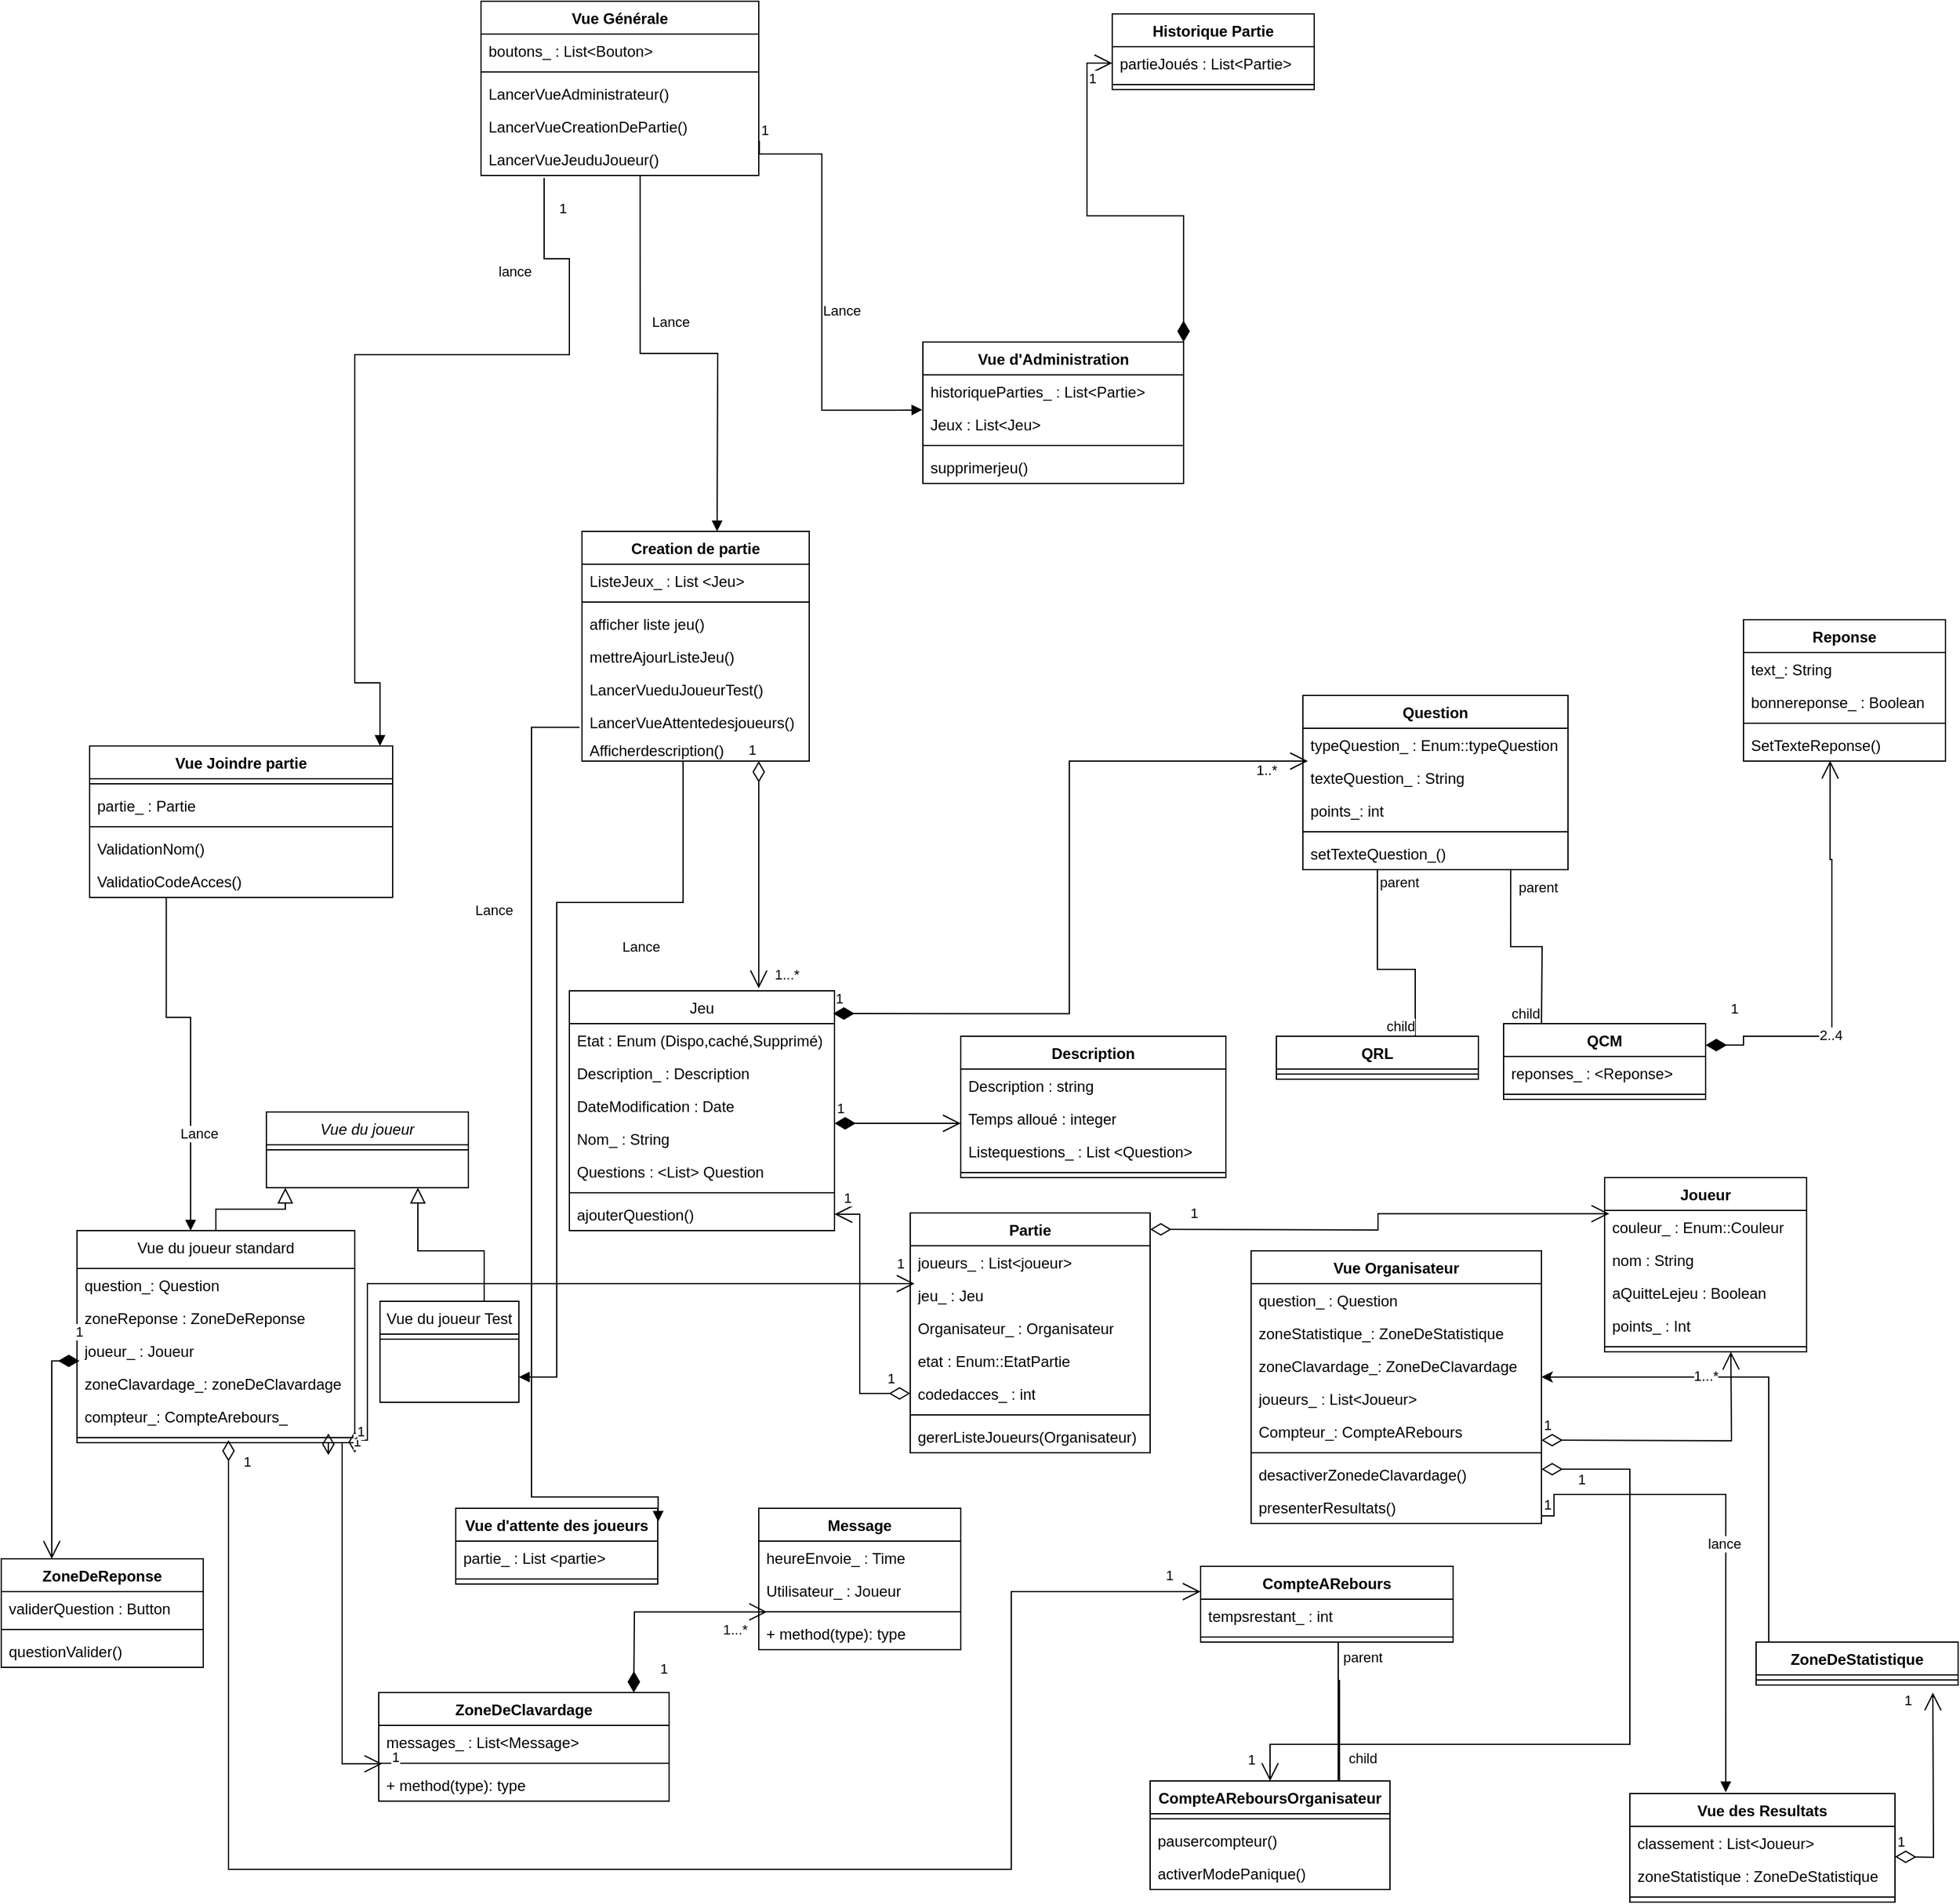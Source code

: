 <mxfile version="21.7.4" type="gitlab">
  <diagram id="C5RBs43oDa-KdzZeNtuy" name="Page-1">
    <mxGraphModel dx="2100" dy="2237" grid="1" gridSize="10" guides="1" tooltips="1" connect="1" arrows="1" fold="1" page="1" pageScale="1" pageWidth="827" pageHeight="1169" math="0" shadow="0">
      <root>
        <mxCell id="WIyWlLk6GJQsqaUBKTNV-0" />
        <mxCell id="WIyWlLk6GJQsqaUBKTNV-1" parent="WIyWlLk6GJQsqaUBKTNV-0" />
        <mxCell id="Ff-iTW30b2bcpiXhWV6y-0" value="Vue du joueur" style="swimlane;fontStyle=2;align=center;verticalAlign=top;childLayout=stackLayout;horizontal=1;startSize=26;horizontalStack=0;resizeParent=1;resizeLast=0;collapsible=1;marginBottom=0;rounded=0;shadow=0;strokeWidth=1;" vertex="1" parent="WIyWlLk6GJQsqaUBKTNV-1">
          <mxGeometry x="210" y="600" width="160" height="60" as="geometry">
            <mxRectangle x="230" y="140" width="160" height="26" as="alternateBounds" />
          </mxGeometry>
        </mxCell>
        <mxCell id="Ff-iTW30b2bcpiXhWV6y-1" value="" style="line;html=1;strokeWidth=1;align=left;verticalAlign=middle;spacingTop=-1;spacingLeft=3;spacingRight=3;rotatable=0;labelPosition=right;points=[];portConstraint=eastwest;" vertex="1" parent="Ff-iTW30b2bcpiXhWV6y-0">
          <mxGeometry y="26" width="160" height="8" as="geometry" />
        </mxCell>
        <mxCell id="Ff-iTW30b2bcpiXhWV6y-2" value="Vue du joueur standard" style="swimlane;fontStyle=0;align=center;verticalAlign=top;childLayout=stackLayout;horizontal=1;startSize=30;horizontalStack=0;resizeParent=1;resizeLast=0;collapsible=1;marginBottom=0;rounded=0;shadow=0;strokeWidth=1;" vertex="1" parent="WIyWlLk6GJQsqaUBKTNV-1">
          <mxGeometry x="60" y="694" width="220" height="168" as="geometry">
            <mxRectangle x="130" y="380" width="160" height="26" as="alternateBounds" />
          </mxGeometry>
        </mxCell>
        <mxCell id="Ff-iTW30b2bcpiXhWV6y-180" value="question_: Question" style="text;strokeColor=none;fillColor=none;align=left;verticalAlign=top;spacingLeft=4;spacingRight=4;overflow=hidden;rotatable=0;points=[[0,0.5],[1,0.5]];portConstraint=eastwest;whiteSpace=wrap;html=1;" vertex="1" parent="Ff-iTW30b2bcpiXhWV6y-2">
          <mxGeometry y="30" width="220" height="26" as="geometry" />
        </mxCell>
        <mxCell id="Ff-iTW30b2bcpiXhWV6y-181" value="zoneReponse : ZoneDeReponse" style="text;strokeColor=none;fillColor=none;align=left;verticalAlign=top;spacingLeft=4;spacingRight=4;overflow=hidden;rotatable=0;points=[[0,0.5],[1,0.5]];portConstraint=eastwest;whiteSpace=wrap;html=1;" vertex="1" parent="Ff-iTW30b2bcpiXhWV6y-2">
          <mxGeometry y="56" width="220" height="26" as="geometry" />
        </mxCell>
        <mxCell id="Ff-iTW30b2bcpiXhWV6y-182" value="joueur_ : Joueur" style="text;strokeColor=none;fillColor=none;align=left;verticalAlign=top;spacingLeft=4;spacingRight=4;overflow=hidden;rotatable=0;points=[[0,0.5],[1,0.5]];portConstraint=eastwest;whiteSpace=wrap;html=1;" vertex="1" parent="Ff-iTW30b2bcpiXhWV6y-2">
          <mxGeometry y="82" width="220" height="26" as="geometry" />
        </mxCell>
        <mxCell id="Ff-iTW30b2bcpiXhWV6y-183" value="zoneClavardage_: zoneDeClavardage" style="text;strokeColor=none;fillColor=none;align=left;verticalAlign=top;spacingLeft=4;spacingRight=4;overflow=hidden;rotatable=0;points=[[0,0.5],[1,0.5]];portConstraint=eastwest;whiteSpace=wrap;html=1;" vertex="1" parent="Ff-iTW30b2bcpiXhWV6y-2">
          <mxGeometry y="108" width="220" height="26" as="geometry" />
        </mxCell>
        <mxCell id="Ff-iTW30b2bcpiXhWV6y-235" value="compteur_: CompteArebours_" style="text;strokeColor=none;fillColor=none;align=left;verticalAlign=top;spacingLeft=4;spacingRight=4;overflow=hidden;rotatable=0;points=[[0,0.5],[1,0.5]];portConstraint=eastwest;whiteSpace=wrap;html=1;" vertex="1" parent="Ff-iTW30b2bcpiXhWV6y-2">
          <mxGeometry y="134" width="220" height="26" as="geometry" />
        </mxCell>
        <mxCell id="Ff-iTW30b2bcpiXhWV6y-3" value="" style="line;html=1;strokeWidth=1;align=left;verticalAlign=middle;spacingTop=-1;spacingLeft=3;spacingRight=3;rotatable=0;labelPosition=right;points=[];portConstraint=eastwest;" vertex="1" parent="Ff-iTW30b2bcpiXhWV6y-2">
          <mxGeometry y="160" width="220" height="8" as="geometry" />
        </mxCell>
        <mxCell id="Ff-iTW30b2bcpiXhWV6y-236" value="1" style="endArrow=open;html=1;endSize=12;startArrow=diamondThin;startSize=14;startFill=0;edgeStyle=orthogonalEdgeStyle;align=left;verticalAlign=bottom;rounded=0;" edge="1" parent="Ff-iTW30b2bcpiXhWV6y-2" target="Ff-iTW30b2bcpiXhWV6y-221">
          <mxGeometry x="-0.961" y="10" relative="1" as="geometry">
            <mxPoint x="120" y="166" as="sourcePoint" />
            <mxPoint x="810" y="286" as="targetPoint" />
            <Array as="points">
              <mxPoint x="120" y="506" />
              <mxPoint x="740" y="506" />
              <mxPoint x="740" y="286" />
            </Array>
            <mxPoint as="offset" />
          </mxGeometry>
        </mxCell>
        <mxCell id="Ff-iTW30b2bcpiXhWV6y-237" value="1" style="edgeLabel;html=1;align=center;verticalAlign=middle;resizable=0;points=[];" vertex="1" connectable="0" parent="Ff-iTW30b2bcpiXhWV6y-236">
          <mxGeometry x="0.95" y="-1" relative="1" as="geometry">
            <mxPoint x="8" y="-14" as="offset" />
          </mxGeometry>
        </mxCell>
        <mxCell id="Ff-iTW30b2bcpiXhWV6y-4" value="" style="endArrow=block;endSize=10;endFill=0;shadow=0;strokeWidth=1;rounded=0;edgeStyle=elbowEdgeStyle;elbow=vertical;" edge="1" parent="WIyWlLk6GJQsqaUBKTNV-1" source="Ff-iTW30b2bcpiXhWV6y-2">
          <mxGeometry width="160" relative="1" as="geometry">
            <mxPoint x="360" y="703" as="sourcePoint" />
            <mxPoint x="225" y="660" as="targetPoint" />
          </mxGeometry>
        </mxCell>
        <mxCell id="Ff-iTW30b2bcpiXhWV6y-5" value="Vue du joueur Test" style="swimlane;fontStyle=0;align=center;verticalAlign=top;childLayout=stackLayout;horizontal=1;startSize=26;horizontalStack=0;resizeParent=1;resizeLast=0;collapsible=1;marginBottom=0;rounded=0;shadow=0;strokeWidth=1;" vertex="1" parent="WIyWlLk6GJQsqaUBKTNV-1">
          <mxGeometry x="300" y="750" width="110" height="80" as="geometry">
            <mxRectangle x="340" y="380" width="170" height="26" as="alternateBounds" />
          </mxGeometry>
        </mxCell>
        <mxCell id="Ff-iTW30b2bcpiXhWV6y-6" value="" style="line;html=1;strokeWidth=1;align=left;verticalAlign=middle;spacingTop=-1;spacingLeft=3;spacingRight=3;rotatable=0;labelPosition=right;points=[];portConstraint=eastwest;" vertex="1" parent="Ff-iTW30b2bcpiXhWV6y-5">
          <mxGeometry y="26" width="110" height="8" as="geometry" />
        </mxCell>
        <mxCell id="Ff-iTW30b2bcpiXhWV6y-7" value="" style="endArrow=block;endSize=10;endFill=0;shadow=0;strokeWidth=1;rounded=0;edgeStyle=elbowEdgeStyle;elbow=vertical;exitX=0.75;exitY=0;exitDx=0;exitDy=0;entryX=0.75;entryY=1;entryDx=0;entryDy=0;" edge="1" parent="WIyWlLk6GJQsqaUBKTNV-1" source="Ff-iTW30b2bcpiXhWV6y-5" target="Ff-iTW30b2bcpiXhWV6y-0">
          <mxGeometry width="160" relative="1" as="geometry">
            <mxPoint x="360" y="740" as="sourcePoint" />
            <mxPoint x="360" y="690" as="targetPoint" />
            <Array as="points">
              <mxPoint x="360" y="710" />
            </Array>
          </mxGeometry>
        </mxCell>
        <mxCell id="Ff-iTW30b2bcpiXhWV6y-8" value="Jeu" style="swimlane;fontStyle=0;align=center;verticalAlign=top;childLayout=stackLayout;horizontal=1;startSize=26;horizontalStack=0;resizeParent=1;resizeLast=0;collapsible=1;marginBottom=0;rounded=0;shadow=0;strokeWidth=1;" vertex="1" parent="WIyWlLk6GJQsqaUBKTNV-1">
          <mxGeometry x="450" y="504" width="210" height="190" as="geometry">
            <mxRectangle x="550" y="140" width="160" height="26" as="alternateBounds" />
          </mxGeometry>
        </mxCell>
        <mxCell id="Ff-iTW30b2bcpiXhWV6y-9" value="Etat : Enum (Dispo,caché,Supprimé)&#xa;" style="text;align=left;verticalAlign=top;spacingLeft=4;spacingRight=4;overflow=hidden;rotatable=0;points=[[0,0.5],[1,0.5]];portConstraint=eastwest;" vertex="1" parent="Ff-iTW30b2bcpiXhWV6y-8">
          <mxGeometry y="26" width="210" height="26" as="geometry" />
        </mxCell>
        <mxCell id="Ff-iTW30b2bcpiXhWV6y-10" value="Description_ : Description" style="text;align=left;verticalAlign=top;spacingLeft=4;spacingRight=4;overflow=hidden;rotatable=0;points=[[0,0.5],[1,0.5]];portConstraint=eastwest;rounded=0;shadow=0;html=0;" vertex="1" parent="Ff-iTW30b2bcpiXhWV6y-8">
          <mxGeometry y="52" width="210" height="26" as="geometry" />
        </mxCell>
        <mxCell id="Ff-iTW30b2bcpiXhWV6y-53" value="DateModification : Date" style="text;align=left;verticalAlign=top;spacingLeft=4;spacingRight=4;overflow=hidden;rotatable=0;points=[[0,0.5],[1,0.5]];portConstraint=eastwest;rounded=0;shadow=0;html=0;" vertex="1" parent="Ff-iTW30b2bcpiXhWV6y-8">
          <mxGeometry y="78" width="210" height="26" as="geometry" />
        </mxCell>
        <mxCell id="Ff-iTW30b2bcpiXhWV6y-77" value="Nom_ : String" style="text;align=left;verticalAlign=top;spacingLeft=4;spacingRight=4;overflow=hidden;rotatable=0;points=[[0,0.5],[1,0.5]];portConstraint=eastwest;rounded=0;shadow=0;html=0;" vertex="1" parent="Ff-iTW30b2bcpiXhWV6y-8">
          <mxGeometry y="104" width="210" height="26" as="geometry" />
        </mxCell>
        <mxCell id="Ff-iTW30b2bcpiXhWV6y-79" value="Questions : &lt;List&gt; Question" style="text;align=left;verticalAlign=top;spacingLeft=4;spacingRight=4;overflow=hidden;rotatable=0;points=[[0,0.5],[1,0.5]];portConstraint=eastwest;rounded=0;shadow=0;html=0;" vertex="1" parent="Ff-iTW30b2bcpiXhWV6y-8">
          <mxGeometry y="130" width="210" height="26" as="geometry" />
        </mxCell>
        <mxCell id="Ff-iTW30b2bcpiXhWV6y-11" value="" style="line;html=1;strokeWidth=1;align=left;verticalAlign=middle;spacingTop=-1;spacingLeft=3;spacingRight=3;rotatable=0;labelPosition=right;points=[];portConstraint=eastwest;" vertex="1" parent="Ff-iTW30b2bcpiXhWV6y-8">
          <mxGeometry y="156" width="210" height="8" as="geometry" />
        </mxCell>
        <mxCell id="Ff-iTW30b2bcpiXhWV6y-93" value="ajouterQuestion()" style="text;align=left;verticalAlign=top;spacingLeft=4;spacingRight=4;overflow=hidden;rotatable=0;points=[[0,0.5],[1,0.5]];portConstraint=eastwest;rounded=0;shadow=0;html=0;" vertex="1" parent="Ff-iTW30b2bcpiXhWV6y-8">
          <mxGeometry y="164" width="210" height="26" as="geometry" />
        </mxCell>
        <mxCell id="Ff-iTW30b2bcpiXhWV6y-15" value="1" style="endArrow=open;html=1;endSize=12;startArrow=diamondThin;startSize=14;startFill=1;edgeStyle=orthogonalEdgeStyle;align=left;verticalAlign=bottom;rounded=0;" edge="1" parent="WIyWlLk6GJQsqaUBKTNV-1">
          <mxGeometry x="-1" y="3" relative="1" as="geometry">
            <mxPoint x="660" y="609" as="sourcePoint" />
            <mxPoint x="760" y="609" as="targetPoint" />
          </mxGeometry>
        </mxCell>
        <mxCell id="Ff-iTW30b2bcpiXhWV6y-16" value="Description" style="swimlane;fontStyle=1;align=center;verticalAlign=top;childLayout=stackLayout;horizontal=1;startSize=26;horizontalStack=0;resizeParent=1;resizeParentMax=0;resizeLast=0;collapsible=1;marginBottom=0;whiteSpace=wrap;html=1;" vertex="1" parent="WIyWlLk6GJQsqaUBKTNV-1">
          <mxGeometry x="760" y="540" width="210" height="112" as="geometry" />
        </mxCell>
        <mxCell id="Ff-iTW30b2bcpiXhWV6y-17" value="Description : string&lt;br&gt;" style="text;strokeColor=none;fillColor=none;align=left;verticalAlign=top;spacingLeft=4;spacingRight=4;overflow=hidden;rotatable=0;points=[[0,0.5],[1,0.5]];portConstraint=eastwest;whiteSpace=wrap;html=1;" vertex="1" parent="Ff-iTW30b2bcpiXhWV6y-16">
          <mxGeometry y="26" width="210" height="26" as="geometry" />
        </mxCell>
        <mxCell id="Ff-iTW30b2bcpiXhWV6y-18" value="Temps alloué : integer" style="text;strokeColor=none;fillColor=none;align=left;verticalAlign=top;spacingLeft=4;spacingRight=4;overflow=hidden;rotatable=0;points=[[0,0.5],[1,0.5]];portConstraint=eastwest;whiteSpace=wrap;html=1;" vertex="1" parent="Ff-iTW30b2bcpiXhWV6y-16">
          <mxGeometry y="52" width="210" height="26" as="geometry" />
        </mxCell>
        <mxCell id="Ff-iTW30b2bcpiXhWV6y-19" value="Listequestions_ : List &amp;lt;Question&amp;gt;" style="text;strokeColor=none;fillColor=none;align=left;verticalAlign=top;spacingLeft=4;spacingRight=4;overflow=hidden;rotatable=0;points=[[0,0.5],[1,0.5]];portConstraint=eastwest;whiteSpace=wrap;html=1;" vertex="1" parent="Ff-iTW30b2bcpiXhWV6y-16">
          <mxGeometry y="78" width="210" height="26" as="geometry" />
        </mxCell>
        <mxCell id="Ff-iTW30b2bcpiXhWV6y-20" value="" style="line;strokeWidth=1;fillColor=none;align=left;verticalAlign=middle;spacingTop=-1;spacingLeft=3;spacingRight=3;rotatable=0;labelPosition=right;points=[];portConstraint=eastwest;strokeColor=inherit;" vertex="1" parent="Ff-iTW30b2bcpiXhWV6y-16">
          <mxGeometry y="104" width="210" height="8" as="geometry" />
        </mxCell>
        <mxCell id="Ff-iTW30b2bcpiXhWV6y-21" value="Creation de partie" style="swimlane;fontStyle=1;align=center;verticalAlign=top;childLayout=stackLayout;horizontal=1;startSize=26;horizontalStack=0;resizeParent=1;resizeParentMax=0;resizeLast=0;collapsible=1;marginBottom=0;whiteSpace=wrap;html=1;" vertex="1" parent="WIyWlLk6GJQsqaUBKTNV-1">
          <mxGeometry x="460" y="140" width="180" height="182" as="geometry" />
        </mxCell>
        <mxCell id="Ff-iTW30b2bcpiXhWV6y-22" value="ListeJeux_ : List &amp;lt;Jeu&amp;gt;" style="text;strokeColor=none;fillColor=none;align=left;verticalAlign=top;spacingLeft=4;spacingRight=4;overflow=hidden;rotatable=0;points=[[0,0.5],[1,0.5]];portConstraint=eastwest;whiteSpace=wrap;html=1;" vertex="1" parent="Ff-iTW30b2bcpiXhWV6y-21">
          <mxGeometry y="26" width="180" height="26" as="geometry" />
        </mxCell>
        <mxCell id="Ff-iTW30b2bcpiXhWV6y-23" value="" style="line;strokeWidth=1;fillColor=none;align=left;verticalAlign=middle;spacingTop=-1;spacingLeft=3;spacingRight=3;rotatable=0;labelPosition=right;points=[];portConstraint=eastwest;strokeColor=inherit;" vertex="1" parent="Ff-iTW30b2bcpiXhWV6y-21">
          <mxGeometry y="52" width="180" height="8" as="geometry" />
        </mxCell>
        <mxCell id="Ff-iTW30b2bcpiXhWV6y-24" value="afficher liste jeu()" style="text;strokeColor=none;fillColor=none;align=left;verticalAlign=top;spacingLeft=4;spacingRight=4;overflow=hidden;rotatable=0;points=[[0,0.5],[1,0.5]];portConstraint=eastwest;whiteSpace=wrap;html=1;" vertex="1" parent="Ff-iTW30b2bcpiXhWV6y-21">
          <mxGeometry y="60" width="180" height="26" as="geometry" />
        </mxCell>
        <mxCell id="Ff-iTW30b2bcpiXhWV6y-25" value="mettreAjourListeJeu()" style="text;strokeColor=none;fillColor=none;align=left;verticalAlign=top;spacingLeft=4;spacingRight=4;overflow=hidden;rotatable=0;points=[[0,0.5],[1,0.5]];portConstraint=eastwest;whiteSpace=wrap;html=1;" vertex="1" parent="Ff-iTW30b2bcpiXhWV6y-21">
          <mxGeometry y="86" width="180" height="26" as="geometry" />
        </mxCell>
        <mxCell id="Ff-iTW30b2bcpiXhWV6y-26" value="LancerVueduJoueurTest()" style="text;strokeColor=none;fillColor=none;align=left;verticalAlign=top;spacingLeft=4;spacingRight=4;overflow=hidden;rotatable=0;points=[[0,0.5],[1,0.5]];portConstraint=eastwest;whiteSpace=wrap;html=1;" vertex="1" parent="Ff-iTW30b2bcpiXhWV6y-21">
          <mxGeometry y="112" width="180" height="26" as="geometry" />
        </mxCell>
        <mxCell id="Ff-iTW30b2bcpiXhWV6y-27" value="LancerVueAttentedesjoueurs()&lt;br&gt;" style="text;strokeColor=none;fillColor=none;align=left;verticalAlign=top;spacingLeft=4;spacingRight=4;overflow=hidden;rotatable=0;points=[[0,0.5],[1,0.5]];portConstraint=eastwest;whiteSpace=wrap;html=1;" vertex="1" parent="Ff-iTW30b2bcpiXhWV6y-21">
          <mxGeometry y="138" width="180" height="22" as="geometry" />
        </mxCell>
        <mxCell id="Ff-iTW30b2bcpiXhWV6y-72" value="Afficherdescription()" style="text;strokeColor=none;fillColor=none;align=left;verticalAlign=top;spacingLeft=4;spacingRight=4;overflow=hidden;rotatable=0;points=[[0,0.5],[1,0.5]];portConstraint=eastwest;whiteSpace=wrap;html=1;" vertex="1" parent="Ff-iTW30b2bcpiXhWV6y-21">
          <mxGeometry y="160" width="180" height="22" as="geometry" />
        </mxCell>
        <mxCell id="Ff-iTW30b2bcpiXhWV6y-28" value="1" style="endArrow=open;html=1;endSize=12;startArrow=diamondThin;startSize=14;startFill=0;edgeStyle=orthogonalEdgeStyle;align=left;verticalAlign=bottom;rounded=0;" edge="1" parent="WIyWlLk6GJQsqaUBKTNV-1">
          <mxGeometry x="-1" y="-10" relative="1" as="geometry">
            <mxPoint x="600" y="322" as="sourcePoint" />
            <mxPoint x="600" y="502" as="targetPoint" />
            <mxPoint as="offset" />
          </mxGeometry>
        </mxCell>
        <mxCell id="Ff-iTW30b2bcpiXhWV6y-29" value="1...*" style="edgeLabel;html=1;align=center;verticalAlign=middle;resizable=0;points=[];" vertex="1" connectable="0" parent="Ff-iTW30b2bcpiXhWV6y-28">
          <mxGeometry x="0.885" y="1" relative="1" as="geometry">
            <mxPoint x="21" y="-1" as="offset" />
          </mxGeometry>
        </mxCell>
        <mxCell id="Ff-iTW30b2bcpiXhWV6y-30" value="" style="endArrow=block;endFill=1;html=1;edgeStyle=orthogonalEdgeStyle;align=left;verticalAlign=top;rounded=0;" edge="1" parent="WIyWlLk6GJQsqaUBKTNV-1">
          <mxGeometry x="-1" relative="1" as="geometry">
            <mxPoint x="540.077" y="322" as="sourcePoint" />
            <mxPoint x="410" y="810" as="targetPoint" />
            <Array as="points">
              <mxPoint x="540" y="434" />
              <mxPoint x="440" y="434" />
              <mxPoint x="440" y="810" />
            </Array>
          </mxGeometry>
        </mxCell>
        <mxCell id="Ff-iTW30b2bcpiXhWV6y-31" value="Lance" style="edgeLabel;html=1;align=center;verticalAlign=middle;resizable=0;points=[];" vertex="1" connectable="0" parent="Ff-iTW30b2bcpiXhWV6y-30">
          <mxGeometry x="0.285" relative="1" as="geometry">
            <mxPoint x="-50" y="-179" as="offset" />
          </mxGeometry>
        </mxCell>
        <mxCell id="Ff-iTW30b2bcpiXhWV6y-32" value="Vue d&#39;attente des joueurs" style="swimlane;fontStyle=1;align=center;verticalAlign=top;childLayout=stackLayout;horizontal=1;startSize=26;horizontalStack=0;resizeParent=1;resizeParentMax=0;resizeLast=0;collapsible=1;marginBottom=0;whiteSpace=wrap;html=1;" vertex="1" parent="WIyWlLk6GJQsqaUBKTNV-1">
          <mxGeometry x="360" y="914" width="160" height="60" as="geometry" />
        </mxCell>
        <mxCell id="Ff-iTW30b2bcpiXhWV6y-33" value="partie_ : List &amp;lt;partie&amp;gt;&amp;nbsp;" style="text;strokeColor=none;fillColor=none;align=left;verticalAlign=top;spacingLeft=4;spacingRight=4;overflow=hidden;rotatable=0;points=[[0,0.5],[1,0.5]];portConstraint=eastwest;whiteSpace=wrap;html=1;" vertex="1" parent="Ff-iTW30b2bcpiXhWV6y-32">
          <mxGeometry y="26" width="160" height="26" as="geometry" />
        </mxCell>
        <mxCell id="Ff-iTW30b2bcpiXhWV6y-35" value="" style="line;strokeWidth=1;fillColor=none;align=left;verticalAlign=middle;spacingTop=-1;spacingLeft=3;spacingRight=3;rotatable=0;labelPosition=right;points=[];portConstraint=eastwest;strokeColor=inherit;" vertex="1" parent="Ff-iTW30b2bcpiXhWV6y-32">
          <mxGeometry y="52" width="160" height="8" as="geometry" />
        </mxCell>
        <mxCell id="Ff-iTW30b2bcpiXhWV6y-36" value="Lance&lt;br&gt;" style="endArrow=block;endFill=1;html=1;edgeStyle=orthogonalEdgeStyle;align=left;verticalAlign=top;rounded=0;entryX=1.002;entryY=0.178;entryDx=0;entryDy=0;entryPerimeter=0;exitX=-0.011;exitY=0.786;exitDx=0;exitDy=0;exitPerimeter=0;" edge="1" parent="WIyWlLk6GJQsqaUBKTNV-1" source="Ff-iTW30b2bcpiXhWV6y-27" target="Ff-iTW30b2bcpiXhWV6y-32">
          <mxGeometry x="-0.483" y="70" relative="1" as="geometry">
            <mxPoint x="414" y="958.64" as="sourcePoint" />
            <mxPoint x="574" y="958.64" as="targetPoint" />
            <mxPoint as="offset" />
            <Array as="points">
              <mxPoint x="420" y="295" />
              <mxPoint x="420" y="905" />
            </Array>
          </mxGeometry>
        </mxCell>
        <mxCell id="Ff-iTW30b2bcpiXhWV6y-37" value="Partie" style="swimlane;fontStyle=1;align=center;verticalAlign=top;childLayout=stackLayout;horizontal=1;startSize=26;horizontalStack=0;resizeParent=1;resizeParentMax=0;resizeLast=0;collapsible=1;marginBottom=0;whiteSpace=wrap;html=1;" vertex="1" parent="WIyWlLk6GJQsqaUBKTNV-1">
          <mxGeometry x="720" y="680" width="190" height="190" as="geometry" />
        </mxCell>
        <mxCell id="Ff-iTW30b2bcpiXhWV6y-38" value="joueurs_ : List&amp;lt;joueur&amp;gt;&amp;nbsp;" style="text;strokeColor=none;fillColor=none;align=left;verticalAlign=top;spacingLeft=4;spacingRight=4;overflow=hidden;rotatable=0;points=[[0,0.5],[1,0.5]];portConstraint=eastwest;whiteSpace=wrap;html=1;" vertex="1" parent="Ff-iTW30b2bcpiXhWV6y-37">
          <mxGeometry y="26" width="190" height="26" as="geometry" />
        </mxCell>
        <mxCell id="Ff-iTW30b2bcpiXhWV6y-39" value="jeu_ : Jeu" style="text;strokeColor=none;fillColor=none;align=left;verticalAlign=top;spacingLeft=4;spacingRight=4;overflow=hidden;rotatable=0;points=[[0,0.5],[1,0.5]];portConstraint=eastwest;whiteSpace=wrap;html=1;" vertex="1" parent="Ff-iTW30b2bcpiXhWV6y-37">
          <mxGeometry y="52" width="190" height="26" as="geometry" />
        </mxCell>
        <mxCell id="Ff-iTW30b2bcpiXhWV6y-40" value="Organisateur_ : Organisateur&lt;br&gt;" style="text;strokeColor=none;fillColor=none;align=left;verticalAlign=top;spacingLeft=4;spacingRight=4;overflow=hidden;rotatable=0;points=[[0,0.5],[1,0.5]];portConstraint=eastwest;whiteSpace=wrap;html=1;" vertex="1" parent="Ff-iTW30b2bcpiXhWV6y-37">
          <mxGeometry y="78" width="190" height="26" as="geometry" />
        </mxCell>
        <mxCell id="Ff-iTW30b2bcpiXhWV6y-52" value="etat : Enum::EtatPartie&amp;nbsp;" style="text;strokeColor=none;fillColor=none;align=left;verticalAlign=top;spacingLeft=4;spacingRight=4;overflow=hidden;rotatable=0;points=[[0,0.5],[1,0.5]];portConstraint=eastwest;whiteSpace=wrap;html=1;" vertex="1" parent="Ff-iTW30b2bcpiXhWV6y-37">
          <mxGeometry y="104" width="190" height="26" as="geometry" />
        </mxCell>
        <mxCell id="Ff-iTW30b2bcpiXhWV6y-160" value="codedacces_ : int&lt;br&gt;" style="text;strokeColor=none;fillColor=none;align=left;verticalAlign=top;spacingLeft=4;spacingRight=4;overflow=hidden;rotatable=0;points=[[0,0.5],[1,0.5]];portConstraint=eastwest;whiteSpace=wrap;html=1;" vertex="1" parent="Ff-iTW30b2bcpiXhWV6y-37">
          <mxGeometry y="130" width="190" height="26" as="geometry" />
        </mxCell>
        <mxCell id="Ff-iTW30b2bcpiXhWV6y-41" value="" style="line;strokeWidth=1;fillColor=none;align=left;verticalAlign=middle;spacingTop=-1;spacingLeft=3;spacingRight=3;rotatable=0;labelPosition=right;points=[];portConstraint=eastwest;strokeColor=inherit;" vertex="1" parent="Ff-iTW30b2bcpiXhWV6y-37">
          <mxGeometry y="156" width="190" height="8" as="geometry" />
        </mxCell>
        <mxCell id="Ff-iTW30b2bcpiXhWV6y-42" value="gererListeJoueurs(Organisateur)" style="text;strokeColor=none;fillColor=none;align=left;verticalAlign=top;spacingLeft=4;spacingRight=4;overflow=hidden;rotatable=0;points=[[0,0.5],[1,0.5]];portConstraint=eastwest;whiteSpace=wrap;html=1;" vertex="1" parent="Ff-iTW30b2bcpiXhWV6y-37">
          <mxGeometry y="164" width="190" height="26" as="geometry" />
        </mxCell>
        <mxCell id="Ff-iTW30b2bcpiXhWV6y-43" value="1" style="endArrow=open;html=1;endSize=12;startArrow=diamondThin;startSize=14;startFill=0;edgeStyle=orthogonalEdgeStyle;align=left;verticalAlign=bottom;rounded=0;exitX=0.018;exitY=1.154;exitDx=0;exitDy=0;exitPerimeter=0;entryX=0.018;entryY=1.154;entryDx=0;entryDy=0;entryPerimeter=0;" edge="1" parent="WIyWlLk6GJQsqaUBKTNV-1" target="Ff-iTW30b2bcpiXhWV6y-38">
          <mxGeometry x="-1" y="3" relative="1" as="geometry">
            <mxPoint x="280" y="870" as="sourcePoint" />
            <mxPoint x="710" y="753" as="targetPoint" />
            <Array as="points">
              <mxPoint x="280" y="860" />
              <mxPoint x="290" y="860" />
              <mxPoint x="290" y="736" />
            </Array>
          </mxGeometry>
        </mxCell>
        <mxCell id="Ff-iTW30b2bcpiXhWV6y-44" value="1" style="edgeLabel;html=1;align=center;verticalAlign=middle;resizable=0;points=[];" vertex="1" connectable="0" parent="Ff-iTW30b2bcpiXhWV6y-43">
          <mxGeometry x="0.956" relative="1" as="geometry">
            <mxPoint x="1" y="-16" as="offset" />
          </mxGeometry>
        </mxCell>
        <mxCell id="Ff-iTW30b2bcpiXhWV6y-54" value="Vue Générale" style="swimlane;fontStyle=1;align=center;verticalAlign=top;childLayout=stackLayout;horizontal=1;startSize=26;horizontalStack=0;resizeParent=1;resizeParentMax=0;resizeLast=0;collapsible=1;marginBottom=0;whiteSpace=wrap;html=1;" vertex="1" parent="WIyWlLk6GJQsqaUBKTNV-1">
          <mxGeometry x="380" y="-280" width="220" height="138" as="geometry" />
        </mxCell>
        <mxCell id="Ff-iTW30b2bcpiXhWV6y-55" value="boutons_ : List&amp;lt;Bouton&amp;gt;" style="text;strokeColor=none;fillColor=none;align=left;verticalAlign=top;spacingLeft=4;spacingRight=4;overflow=hidden;rotatable=0;points=[[0,0.5],[1,0.5]];portConstraint=eastwest;whiteSpace=wrap;html=1;" vertex="1" parent="Ff-iTW30b2bcpiXhWV6y-54">
          <mxGeometry y="26" width="220" height="26" as="geometry" />
        </mxCell>
        <mxCell id="Ff-iTW30b2bcpiXhWV6y-56" value="" style="line;strokeWidth=1;fillColor=none;align=left;verticalAlign=middle;spacingTop=-1;spacingLeft=3;spacingRight=3;rotatable=0;labelPosition=right;points=[];portConstraint=eastwest;strokeColor=inherit;" vertex="1" parent="Ff-iTW30b2bcpiXhWV6y-54">
          <mxGeometry y="52" width="220" height="8" as="geometry" />
        </mxCell>
        <mxCell id="Ff-iTW30b2bcpiXhWV6y-57" value="LancerVueAdministrateur()" style="text;strokeColor=none;fillColor=none;align=left;verticalAlign=top;spacingLeft=4;spacingRight=4;overflow=hidden;rotatable=0;points=[[0,0.5],[1,0.5]];portConstraint=eastwest;whiteSpace=wrap;html=1;" vertex="1" parent="Ff-iTW30b2bcpiXhWV6y-54">
          <mxGeometry y="60" width="220" height="26" as="geometry" />
        </mxCell>
        <mxCell id="Ff-iTW30b2bcpiXhWV6y-58" value="LancerVueCreationDePartie()" style="text;strokeColor=none;fillColor=none;align=left;verticalAlign=top;spacingLeft=4;spacingRight=4;overflow=hidden;rotatable=0;points=[[0,0.5],[1,0.5]];portConstraint=eastwest;whiteSpace=wrap;html=1;" vertex="1" parent="Ff-iTW30b2bcpiXhWV6y-54">
          <mxGeometry y="86" width="220" height="26" as="geometry" />
        </mxCell>
        <mxCell id="Ff-iTW30b2bcpiXhWV6y-59" value="LancerVueJeuduJoueur()" style="text;strokeColor=none;fillColor=none;align=left;verticalAlign=top;spacingLeft=4;spacingRight=4;overflow=hidden;rotatable=0;points=[[0,0.5],[1,0.5]];portConstraint=eastwest;whiteSpace=wrap;html=1;" vertex="1" parent="Ff-iTW30b2bcpiXhWV6y-54">
          <mxGeometry y="112" width="220" height="26" as="geometry" />
        </mxCell>
        <mxCell id="Ff-iTW30b2bcpiXhWV6y-60" value="Vue d&#39;Administration" style="swimlane;fontStyle=1;align=center;verticalAlign=top;childLayout=stackLayout;horizontal=1;startSize=26;horizontalStack=0;resizeParent=1;resizeParentMax=0;resizeLast=0;collapsible=1;marginBottom=0;whiteSpace=wrap;html=1;" vertex="1" parent="WIyWlLk6GJQsqaUBKTNV-1">
          <mxGeometry x="730" y="-10" width="206.5" height="112" as="geometry" />
        </mxCell>
        <mxCell id="Ff-iTW30b2bcpiXhWV6y-61" value="historiqueParties_ : List&amp;lt;Partie&amp;gt;" style="text;strokeColor=none;fillColor=none;align=left;verticalAlign=top;spacingLeft=4;spacingRight=4;overflow=hidden;rotatable=0;points=[[0,0.5],[1,0.5]];portConstraint=eastwest;whiteSpace=wrap;html=1;" vertex="1" parent="Ff-iTW30b2bcpiXhWV6y-60">
          <mxGeometry y="26" width="206.5" height="26" as="geometry" />
        </mxCell>
        <mxCell id="Ff-iTW30b2bcpiXhWV6y-70" value="Jeux : List&amp;lt;Jeu&amp;gt;" style="text;strokeColor=none;fillColor=none;align=left;verticalAlign=top;spacingLeft=4;spacingRight=4;overflow=hidden;rotatable=0;points=[[0,0.5],[1,0.5]];portConstraint=eastwest;whiteSpace=wrap;html=1;" vertex="1" parent="Ff-iTW30b2bcpiXhWV6y-60">
          <mxGeometry y="52" width="206.5" height="26" as="geometry" />
        </mxCell>
        <mxCell id="Ff-iTW30b2bcpiXhWV6y-62" value="" style="line;strokeWidth=1;fillColor=none;align=left;verticalAlign=middle;spacingTop=-1;spacingLeft=3;spacingRight=3;rotatable=0;labelPosition=right;points=[];portConstraint=eastwest;strokeColor=inherit;" vertex="1" parent="Ff-iTW30b2bcpiXhWV6y-60">
          <mxGeometry y="78" width="206.5" height="8" as="geometry" />
        </mxCell>
        <mxCell id="Ff-iTW30b2bcpiXhWV6y-63" value="supprimerjeu()" style="text;strokeColor=none;fillColor=none;align=left;verticalAlign=top;spacingLeft=4;spacingRight=4;overflow=hidden;rotatable=0;points=[[0,0.5],[1,0.5]];portConstraint=eastwest;whiteSpace=wrap;html=1;" vertex="1" parent="Ff-iTW30b2bcpiXhWV6y-60">
          <mxGeometry y="86" width="206.5" height="26" as="geometry" />
        </mxCell>
        <mxCell id="Ff-iTW30b2bcpiXhWV6y-80" value="Question" style="swimlane;fontStyle=1;align=center;verticalAlign=top;childLayout=stackLayout;horizontal=1;startSize=26;horizontalStack=0;resizeParent=1;resizeParentMax=0;resizeLast=0;collapsible=1;marginBottom=0;whiteSpace=wrap;html=1;" vertex="1" parent="WIyWlLk6GJQsqaUBKTNV-1">
          <mxGeometry x="1031" y="270" width="210" height="138" as="geometry" />
        </mxCell>
        <mxCell id="Ff-iTW30b2bcpiXhWV6y-81" value="typeQuestion_ : Enum::typeQuestion" style="text;strokeColor=none;fillColor=none;align=left;verticalAlign=top;spacingLeft=4;spacingRight=4;overflow=hidden;rotatable=0;points=[[0,0.5],[1,0.5]];portConstraint=eastwest;whiteSpace=wrap;html=1;" vertex="1" parent="Ff-iTW30b2bcpiXhWV6y-80">
          <mxGeometry y="26" width="210" height="26" as="geometry" />
        </mxCell>
        <mxCell id="Ff-iTW30b2bcpiXhWV6y-84" value="texteQuestion_ : String" style="text;strokeColor=none;fillColor=none;align=left;verticalAlign=top;spacingLeft=4;spacingRight=4;overflow=hidden;rotatable=0;points=[[0,0.5],[1,0.5]];portConstraint=eastwest;whiteSpace=wrap;html=1;" vertex="1" parent="Ff-iTW30b2bcpiXhWV6y-80">
          <mxGeometry y="52" width="210" height="26" as="geometry" />
        </mxCell>
        <mxCell id="Ff-iTW30b2bcpiXhWV6y-85" value="points_: int" style="text;strokeColor=none;fillColor=none;align=left;verticalAlign=top;spacingLeft=4;spacingRight=4;overflow=hidden;rotatable=0;points=[[0,0.5],[1,0.5]];portConstraint=eastwest;whiteSpace=wrap;html=1;" vertex="1" parent="Ff-iTW30b2bcpiXhWV6y-80">
          <mxGeometry y="78" width="210" height="26" as="geometry" />
        </mxCell>
        <mxCell id="Ff-iTW30b2bcpiXhWV6y-82" value="" style="line;strokeWidth=1;fillColor=none;align=left;verticalAlign=middle;spacingTop=-1;spacingLeft=3;spacingRight=3;rotatable=0;labelPosition=right;points=[];portConstraint=eastwest;strokeColor=inherit;" vertex="1" parent="Ff-iTW30b2bcpiXhWV6y-80">
          <mxGeometry y="104" width="210" height="8" as="geometry" />
        </mxCell>
        <mxCell id="Ff-iTW30b2bcpiXhWV6y-83" value="setTexteQuestion_()" style="text;strokeColor=none;fillColor=none;align=left;verticalAlign=top;spacingLeft=4;spacingRight=4;overflow=hidden;rotatable=0;points=[[0,0.5],[1,0.5]];portConstraint=eastwest;whiteSpace=wrap;html=1;" vertex="1" parent="Ff-iTW30b2bcpiXhWV6y-80">
          <mxGeometry y="112" width="210" height="26" as="geometry" />
        </mxCell>
        <mxCell id="Ff-iTW30b2bcpiXhWV6y-87" value="Reponse" style="swimlane;fontStyle=1;align=center;verticalAlign=top;childLayout=stackLayout;horizontal=1;startSize=26;horizontalStack=0;resizeParent=1;resizeParentMax=0;resizeLast=0;collapsible=1;marginBottom=0;whiteSpace=wrap;html=1;" vertex="1" parent="WIyWlLk6GJQsqaUBKTNV-1">
          <mxGeometry x="1380" y="210" width="160" height="112" as="geometry" />
        </mxCell>
        <mxCell id="Ff-iTW30b2bcpiXhWV6y-97" value="text_: String" style="text;strokeColor=none;fillColor=none;align=left;verticalAlign=top;spacingLeft=4;spacingRight=4;overflow=hidden;rotatable=0;points=[[0,0.5],[1,0.5]];portConstraint=eastwest;whiteSpace=wrap;html=1;" vertex="1" parent="Ff-iTW30b2bcpiXhWV6y-87">
          <mxGeometry y="26" width="160" height="26" as="geometry" />
        </mxCell>
        <mxCell id="Ff-iTW30b2bcpiXhWV6y-179" value="bonnereponse_ : Boolean" style="text;strokeColor=none;fillColor=none;align=left;verticalAlign=top;spacingLeft=4;spacingRight=4;overflow=hidden;rotatable=0;points=[[0,0.5],[1,0.5]];portConstraint=eastwest;whiteSpace=wrap;html=1;" vertex="1" parent="Ff-iTW30b2bcpiXhWV6y-87">
          <mxGeometry y="52" width="160" height="26" as="geometry" />
        </mxCell>
        <mxCell id="Ff-iTW30b2bcpiXhWV6y-89" value="" style="line;strokeWidth=1;fillColor=none;align=left;verticalAlign=middle;spacingTop=-1;spacingLeft=3;spacingRight=3;rotatable=0;labelPosition=right;points=[];portConstraint=eastwest;strokeColor=inherit;" vertex="1" parent="Ff-iTW30b2bcpiXhWV6y-87">
          <mxGeometry y="78" width="160" height="8" as="geometry" />
        </mxCell>
        <mxCell id="Ff-iTW30b2bcpiXhWV6y-178" value="SetTexteReponse()" style="text;strokeColor=none;fillColor=none;align=left;verticalAlign=top;spacingLeft=4;spacingRight=4;overflow=hidden;rotatable=0;points=[[0,0.5],[1,0.5]];portConstraint=eastwest;whiteSpace=wrap;html=1;" vertex="1" parent="Ff-iTW30b2bcpiXhWV6y-87">
          <mxGeometry y="86" width="160" height="26" as="geometry" />
        </mxCell>
        <mxCell id="Ff-iTW30b2bcpiXhWV6y-101" value="" style="endArrow=none;html=1;edgeStyle=orthogonalEdgeStyle;rounded=0;exitX=0.784;exitY=1;exitDx=0;exitDy=0;exitPerimeter=0;" edge="1" parent="WIyWlLk6GJQsqaUBKTNV-1" source="Ff-iTW30b2bcpiXhWV6y-83">
          <mxGeometry relative="1" as="geometry">
            <mxPoint x="1150" y="540" as="sourcePoint" />
            <mxPoint x="1220" y="530" as="targetPoint" />
          </mxGeometry>
        </mxCell>
        <mxCell id="Ff-iTW30b2bcpiXhWV6y-102" value="parent" style="edgeLabel;resizable=0;html=1;align=left;verticalAlign=bottom;" connectable="0" vertex="1" parent="Ff-iTW30b2bcpiXhWV6y-101">
          <mxGeometry x="-1" relative="1" as="geometry">
            <mxPoint x="4" y="22" as="offset" />
          </mxGeometry>
        </mxCell>
        <mxCell id="Ff-iTW30b2bcpiXhWV6y-103" value="child" style="edgeLabel;resizable=0;html=1;align=right;verticalAlign=bottom;" connectable="0" vertex="1" parent="Ff-iTW30b2bcpiXhWV6y-101">
          <mxGeometry x="1" relative="1" as="geometry" />
        </mxCell>
        <mxCell id="Ff-iTW30b2bcpiXhWV6y-104" value="QCM" style="swimlane;fontStyle=1;align=center;verticalAlign=top;childLayout=stackLayout;horizontal=1;startSize=26;horizontalStack=0;resizeParent=1;resizeParentMax=0;resizeLast=0;collapsible=1;marginBottom=0;whiteSpace=wrap;html=1;" vertex="1" parent="WIyWlLk6GJQsqaUBKTNV-1">
          <mxGeometry x="1190" y="530" width="160" height="60" as="geometry" />
        </mxCell>
        <mxCell id="Ff-iTW30b2bcpiXhWV6y-177" value="reponses_ : &amp;lt;Reponse&amp;gt;" style="text;strokeColor=none;fillColor=none;align=left;verticalAlign=top;spacingLeft=4;spacingRight=4;overflow=hidden;rotatable=0;points=[[0,0.5],[1,0.5]];portConstraint=eastwest;whiteSpace=wrap;html=1;" vertex="1" parent="Ff-iTW30b2bcpiXhWV6y-104">
          <mxGeometry y="26" width="160" height="26" as="geometry" />
        </mxCell>
        <mxCell id="Ff-iTW30b2bcpiXhWV6y-106" value="" style="line;strokeWidth=1;fillColor=none;align=left;verticalAlign=middle;spacingTop=-1;spacingLeft=3;spacingRight=3;rotatable=0;labelPosition=right;points=[];portConstraint=eastwest;strokeColor=inherit;" vertex="1" parent="Ff-iTW30b2bcpiXhWV6y-104">
          <mxGeometry y="52" width="160" height="8" as="geometry" />
        </mxCell>
        <mxCell id="Ff-iTW30b2bcpiXhWV6y-108" value="" style="endArrow=none;html=1;edgeStyle=orthogonalEdgeStyle;rounded=0;" edge="1" parent="WIyWlLk6GJQsqaUBKTNV-1" source="Ff-iTW30b2bcpiXhWV6y-83">
          <mxGeometry relative="1" as="geometry">
            <mxPoint x="1110" y="443" as="sourcePoint" />
            <mxPoint x="1120" y="540" as="targetPoint" />
            <Array as="points">
              <mxPoint x="1090" y="487" />
              <mxPoint x="1120" y="487" />
            </Array>
          </mxGeometry>
        </mxCell>
        <mxCell id="Ff-iTW30b2bcpiXhWV6y-109" value="parent" style="edgeLabel;resizable=0;html=1;align=left;verticalAlign=bottom;" connectable="0" vertex="1" parent="Ff-iTW30b2bcpiXhWV6y-108">
          <mxGeometry x="-1" relative="1" as="geometry">
            <mxPoint y="18" as="offset" />
          </mxGeometry>
        </mxCell>
        <mxCell id="Ff-iTW30b2bcpiXhWV6y-110" value="child" style="edgeLabel;resizable=0;html=1;align=right;verticalAlign=bottom;" connectable="0" vertex="1" parent="Ff-iTW30b2bcpiXhWV6y-108">
          <mxGeometry x="1" relative="1" as="geometry" />
        </mxCell>
        <mxCell id="Ff-iTW30b2bcpiXhWV6y-111" value="QRL" style="swimlane;fontStyle=1;align=center;verticalAlign=top;childLayout=stackLayout;horizontal=1;startSize=26;horizontalStack=0;resizeParent=1;resizeParentMax=0;resizeLast=0;collapsible=1;marginBottom=0;whiteSpace=wrap;html=1;" vertex="1" parent="WIyWlLk6GJQsqaUBKTNV-1">
          <mxGeometry x="1010" y="540" width="160" height="34" as="geometry" />
        </mxCell>
        <mxCell id="Ff-iTW30b2bcpiXhWV6y-113" value="" style="line;strokeWidth=1;fillColor=none;align=left;verticalAlign=middle;spacingTop=-1;spacingLeft=3;spacingRight=3;rotatable=0;labelPosition=right;points=[];portConstraint=eastwest;strokeColor=inherit;" vertex="1" parent="Ff-iTW30b2bcpiXhWV6y-111">
          <mxGeometry y="26" width="160" height="8" as="geometry" />
        </mxCell>
        <mxCell id="Ff-iTW30b2bcpiXhWV6y-115" value="1" style="endArrow=open;html=1;endSize=12;startArrow=diamondThin;startSize=14;startFill=1;edgeStyle=orthogonalEdgeStyle;align=left;verticalAlign=bottom;rounded=0;entryX=0.429;entryY=0.991;entryDx=0;entryDy=0;entryPerimeter=0;" edge="1" parent="WIyWlLk6GJQsqaUBKTNV-1" target="Ff-iTW30b2bcpiXhWV6y-178">
          <mxGeometry x="-0.893" y="20" relative="1" as="geometry">
            <mxPoint x="1350" y="547" as="sourcePoint" />
            <mxPoint x="1490" y="460" as="targetPoint" />
            <Array as="points">
              <mxPoint x="1380" y="547" />
              <mxPoint x="1380" y="540" />
              <mxPoint x="1450" y="540" />
              <mxPoint x="1450" y="400" />
              <mxPoint x="1449" y="400" />
            </Array>
            <mxPoint as="offset" />
          </mxGeometry>
        </mxCell>
        <mxCell id="Ff-iTW30b2bcpiXhWV6y-117" value="2..4" style="edgeLabel;html=1;align=center;verticalAlign=middle;resizable=0;points=[];" vertex="1" connectable="0" parent="Ff-iTW30b2bcpiXhWV6y-115">
          <mxGeometry x="-0.351" y="1" relative="1" as="geometry">
            <mxPoint as="offset" />
          </mxGeometry>
        </mxCell>
        <mxCell id="Ff-iTW30b2bcpiXhWV6y-141" value="1" style="endArrow=open;html=1;endSize=12;startArrow=diamondThin;startSize=14;startFill=1;edgeStyle=orthogonalEdgeStyle;align=left;verticalAlign=bottom;rounded=0;exitX=0.995;exitY=0.095;exitDx=0;exitDy=0;exitPerimeter=0;entryX=0.019;entryY=0;entryDx=0;entryDy=0;entryPerimeter=0;" edge="1" parent="WIyWlLk6GJQsqaUBKTNV-1" source="Ff-iTW30b2bcpiXhWV6y-8" target="Ff-iTW30b2bcpiXhWV6y-84">
          <mxGeometry x="-1" y="3" relative="1" as="geometry">
            <mxPoint x="720" y="510" as="sourcePoint" />
            <mxPoint x="880" y="510" as="targetPoint" />
            <Array as="points">
              <mxPoint x="846" y="522" />
              <mxPoint x="846" y="322" />
            </Array>
          </mxGeometry>
        </mxCell>
        <mxCell id="Ff-iTW30b2bcpiXhWV6y-142" value="1..*" style="edgeLabel;html=1;align=center;verticalAlign=middle;resizable=0;points=[];" vertex="1" connectable="0" parent="Ff-iTW30b2bcpiXhWV6y-141">
          <mxGeometry x="0.893" y="-3" relative="1" as="geometry">
            <mxPoint x="-3" y="4" as="offset" />
          </mxGeometry>
        </mxCell>
        <mxCell id="Ff-iTW30b2bcpiXhWV6y-143" value="Historique Partie" style="swimlane;fontStyle=1;align=center;verticalAlign=top;childLayout=stackLayout;horizontal=1;startSize=26;horizontalStack=0;resizeParent=1;resizeParentMax=0;resizeLast=0;collapsible=1;marginBottom=0;whiteSpace=wrap;html=1;" vertex="1" parent="WIyWlLk6GJQsqaUBKTNV-1">
          <mxGeometry x="880" y="-270" width="160" height="60" as="geometry" />
        </mxCell>
        <mxCell id="Ff-iTW30b2bcpiXhWV6y-144" value="partieJoués : List&amp;lt;Partie&amp;gt;" style="text;strokeColor=none;fillColor=none;align=left;verticalAlign=top;spacingLeft=4;spacingRight=4;overflow=hidden;rotatable=0;points=[[0,0.5],[1,0.5]];portConstraint=eastwest;whiteSpace=wrap;html=1;" vertex="1" parent="Ff-iTW30b2bcpiXhWV6y-143">
          <mxGeometry y="26" width="160" height="26" as="geometry" />
        </mxCell>
        <mxCell id="Ff-iTW30b2bcpiXhWV6y-145" value="" style="line;strokeWidth=1;fillColor=none;align=left;verticalAlign=middle;spacingTop=-1;spacingLeft=3;spacingRight=3;rotatable=0;labelPosition=right;points=[];portConstraint=eastwest;strokeColor=inherit;" vertex="1" parent="Ff-iTW30b2bcpiXhWV6y-143">
          <mxGeometry y="52" width="160" height="8" as="geometry" />
        </mxCell>
        <mxCell id="Ff-iTW30b2bcpiXhWV6y-147" value="" style="endArrow=open;html=1;endSize=12;startArrow=diamondThin;startSize=14;startFill=1;edgeStyle=orthogonalEdgeStyle;align=left;verticalAlign=bottom;rounded=0;exitX=1;exitY=0;exitDx=0;exitDy=0;" edge="1" parent="WIyWlLk6GJQsqaUBKTNV-1" source="Ff-iTW30b2bcpiXhWV6y-60" target="Ff-iTW30b2bcpiXhWV6y-144">
          <mxGeometry x="-1" y="3" relative="1" as="geometry">
            <mxPoint x="706.5" y="316.84" as="sourcePoint" />
            <mxPoint x="682.08" y="111.152" as="targetPoint" />
            <Array as="points">
              <mxPoint x="937" y="-110" />
              <mxPoint x="860" y="-110" />
              <mxPoint x="860" y="-231" />
            </Array>
          </mxGeometry>
        </mxCell>
        <mxCell id="Ff-iTW30b2bcpiXhWV6y-148" value="1" style="edgeLabel;html=1;align=center;verticalAlign=middle;resizable=0;points=[];" vertex="1" connectable="0" parent="Ff-iTW30b2bcpiXhWV6y-147">
          <mxGeometry x="0.895" y="1" relative="1" as="geometry">
            <mxPoint y="13" as="offset" />
          </mxGeometry>
        </mxCell>
        <mxCell id="Ff-iTW30b2bcpiXhWV6y-155" value="Vue Joindre partie" style="swimlane;fontStyle=1;align=center;verticalAlign=top;childLayout=stackLayout;horizontal=1;startSize=26;horizontalStack=0;resizeParent=1;resizeParentMax=0;resizeLast=0;collapsible=1;marginBottom=0;whiteSpace=wrap;html=1;" vertex="1" parent="WIyWlLk6GJQsqaUBKTNV-1">
          <mxGeometry x="70" y="310" width="240" height="120" as="geometry" />
        </mxCell>
        <mxCell id="Ff-iTW30b2bcpiXhWV6y-157" value="" style="line;strokeWidth=1;fillColor=none;align=left;verticalAlign=middle;spacingTop=-1;spacingLeft=3;spacingRight=3;rotatable=0;labelPosition=right;points=[];portConstraint=eastwest;strokeColor=inherit;" vertex="1" parent="Ff-iTW30b2bcpiXhWV6y-155">
          <mxGeometry y="26" width="240" height="8" as="geometry" />
        </mxCell>
        <mxCell id="Ff-iTW30b2bcpiXhWV6y-158" value="partie_ : Partie" style="text;strokeColor=none;fillColor=none;align=left;verticalAlign=top;spacingLeft=4;spacingRight=4;overflow=hidden;rotatable=0;points=[[0,0.5],[1,0.5]];portConstraint=eastwest;whiteSpace=wrap;html=1;" vertex="1" parent="Ff-iTW30b2bcpiXhWV6y-155">
          <mxGeometry y="34" width="240" height="26" as="geometry" />
        </mxCell>
        <mxCell id="Ff-iTW30b2bcpiXhWV6y-162" value="" style="line;strokeWidth=1;fillColor=none;align=left;verticalAlign=middle;spacingTop=-1;spacingLeft=3;spacingRight=3;rotatable=0;labelPosition=right;points=[];portConstraint=eastwest;strokeColor=inherit;" vertex="1" parent="Ff-iTW30b2bcpiXhWV6y-155">
          <mxGeometry y="60" width="240" height="8" as="geometry" />
        </mxCell>
        <mxCell id="Ff-iTW30b2bcpiXhWV6y-161" value="ValidationNom()" style="text;strokeColor=none;fillColor=none;align=left;verticalAlign=top;spacingLeft=4;spacingRight=4;overflow=hidden;rotatable=0;points=[[0,0.5],[1,0.5]];portConstraint=eastwest;whiteSpace=wrap;html=1;" vertex="1" parent="Ff-iTW30b2bcpiXhWV6y-155">
          <mxGeometry y="68" width="240" height="26" as="geometry" />
        </mxCell>
        <mxCell id="Ff-iTW30b2bcpiXhWV6y-163" value="ValidatioCodeAcces()" style="text;strokeColor=none;fillColor=none;align=left;verticalAlign=top;spacingLeft=4;spacingRight=4;overflow=hidden;rotatable=0;points=[[0,0.5],[1,0.5]];portConstraint=eastwest;whiteSpace=wrap;html=1;" vertex="1" parent="Ff-iTW30b2bcpiXhWV6y-155">
          <mxGeometry y="94" width="240" height="26" as="geometry" />
        </mxCell>
        <mxCell id="Ff-iTW30b2bcpiXhWV6y-164" value="Lance" style="endArrow=block;endFill=1;html=1;edgeStyle=orthogonalEdgeStyle;align=left;verticalAlign=top;rounded=0;entryX=0.5;entryY=0;entryDx=0;entryDy=0;exitX=0.253;exitY=1.005;exitDx=0;exitDy=0;exitPerimeter=0;" edge="1" parent="WIyWlLk6GJQsqaUBKTNV-1" source="Ff-iTW30b2bcpiXhWV6y-163">
          <mxGeometry x="0.367" y="-10" relative="1" as="geometry">
            <mxPoint x="130" y="524" as="sourcePoint" />
            <mxPoint x="150" y="694" as="targetPoint" />
            <Array as="points">
              <mxPoint x="131" y="525" />
              <mxPoint x="150" y="525" />
            </Array>
            <mxPoint as="offset" />
          </mxGeometry>
        </mxCell>
        <mxCell id="Ff-iTW30b2bcpiXhWV6y-170" value="Lance" style="endArrow=block;endFill=1;html=1;edgeStyle=orthogonalEdgeStyle;align=left;verticalAlign=top;rounded=0;exitX=1.002;exitY=-0.054;exitDx=0;exitDy=0;exitPerimeter=0;entryX=-0.002;entryY=1.065;entryDx=0;entryDy=0;entryPerimeter=0;" edge="1" parent="WIyWlLk6GJQsqaUBKTNV-1" source="Ff-iTW30b2bcpiXhWV6y-59" target="Ff-iTW30b2bcpiXhWV6y-61">
          <mxGeometry y="-1" relative="1" as="geometry">
            <mxPoint x="570" y="-50.0" as="sourcePoint" />
            <mxPoint x="730" y="-50.0" as="targetPoint" />
            <Array as="points">
              <mxPoint x="600" y="-159" />
              <mxPoint x="650" y="-159" />
              <mxPoint x="650" y="44" />
              <mxPoint x="710" y="44" />
            </Array>
            <mxPoint as="offset" />
          </mxGeometry>
        </mxCell>
        <mxCell id="Ff-iTW30b2bcpiXhWV6y-171" value="1" style="edgeLabel;resizable=0;html=1;align=left;verticalAlign=bottom;" connectable="0" vertex="1" parent="Ff-iTW30b2bcpiXhWV6y-170">
          <mxGeometry x="-1" relative="1" as="geometry" />
        </mxCell>
        <mxCell id="Ff-iTW30b2bcpiXhWV6y-172" value="1" style="endArrow=open;html=1;endSize=12;startArrow=diamondThin;startSize=14;startFill=0;edgeStyle=orthogonalEdgeStyle;align=left;verticalAlign=bottom;rounded=0;exitX=0;exitY=0.5;exitDx=0;exitDy=0;" edge="1" parent="WIyWlLk6GJQsqaUBKTNV-1" source="Ff-iTW30b2bcpiXhWV6y-160" target="Ff-iTW30b2bcpiXhWV6y-93">
          <mxGeometry x="-0.802" y="-3" relative="1" as="geometry">
            <mxPoint x="670" y="830" as="sourcePoint" />
            <mxPoint x="720" y="760" as="targetPoint" />
            <Array as="points">
              <mxPoint x="680" y="823" />
              <mxPoint x="680" y="681" />
            </Array>
            <mxPoint as="offset" />
          </mxGeometry>
        </mxCell>
        <mxCell id="Ff-iTW30b2bcpiXhWV6y-174" value="1" style="edgeLabel;html=1;align=center;verticalAlign=middle;resizable=0;points=[];" vertex="1" connectable="0" parent="Ff-iTW30b2bcpiXhWV6y-172">
          <mxGeometry x="0.643" y="2" relative="1" as="geometry">
            <mxPoint x="-8" y="-29" as="offset" />
          </mxGeometry>
        </mxCell>
        <mxCell id="Ff-iTW30b2bcpiXhWV6y-184" value="ZoneDeReponse" style="swimlane;fontStyle=1;align=center;verticalAlign=top;childLayout=stackLayout;horizontal=1;startSize=26;horizontalStack=0;resizeParent=1;resizeParentMax=0;resizeLast=0;collapsible=1;marginBottom=0;whiteSpace=wrap;html=1;" vertex="1" parent="WIyWlLk6GJQsqaUBKTNV-1">
          <mxGeometry y="954" width="160" height="86" as="geometry" />
        </mxCell>
        <mxCell id="Ff-iTW30b2bcpiXhWV6y-185" value="validerQuestion : Button" style="text;strokeColor=none;fillColor=none;align=left;verticalAlign=top;spacingLeft=4;spacingRight=4;overflow=hidden;rotatable=0;points=[[0,0.5],[1,0.5]];portConstraint=eastwest;whiteSpace=wrap;html=1;" vertex="1" parent="Ff-iTW30b2bcpiXhWV6y-184">
          <mxGeometry y="26" width="160" height="26" as="geometry" />
        </mxCell>
        <mxCell id="Ff-iTW30b2bcpiXhWV6y-186" value="" style="line;strokeWidth=1;fillColor=none;align=left;verticalAlign=middle;spacingTop=-1;spacingLeft=3;spacingRight=3;rotatable=0;labelPosition=right;points=[];portConstraint=eastwest;strokeColor=inherit;" vertex="1" parent="Ff-iTW30b2bcpiXhWV6y-184">
          <mxGeometry y="52" width="160" height="8" as="geometry" />
        </mxCell>
        <mxCell id="Ff-iTW30b2bcpiXhWV6y-187" value="questionValider()" style="text;strokeColor=none;fillColor=none;align=left;verticalAlign=top;spacingLeft=4;spacingRight=4;overflow=hidden;rotatable=0;points=[[0,0.5],[1,0.5]];portConstraint=eastwest;whiteSpace=wrap;html=1;" vertex="1" parent="Ff-iTW30b2bcpiXhWV6y-184">
          <mxGeometry y="60" width="160" height="26" as="geometry" />
        </mxCell>
        <mxCell id="Ff-iTW30b2bcpiXhWV6y-188" value="1" style="endArrow=open;html=1;endSize=12;startArrow=diamondThin;startSize=14;startFill=1;edgeStyle=orthogonalEdgeStyle;align=left;verticalAlign=bottom;rounded=0;entryX=0.25;entryY=0;entryDx=0;entryDy=0;exitX=0.009;exitY=-0.185;exitDx=0;exitDy=0;exitPerimeter=0;" edge="1" parent="WIyWlLk6GJQsqaUBKTNV-1" source="Ff-iTW30b2bcpiXhWV6y-183" target="Ff-iTW30b2bcpiXhWV6y-184">
          <mxGeometry x="-0.863" y="-7" relative="1" as="geometry">
            <mxPoint x="160" y="860" as="sourcePoint" />
            <mxPoint x="80" y="940" as="targetPoint" />
            <mxPoint x="7" y="-7" as="offset" />
          </mxGeometry>
        </mxCell>
        <mxCell id="Ff-iTW30b2bcpiXhWV6y-191" value="ZoneDeClavardage" style="swimlane;fontStyle=1;align=center;verticalAlign=top;childLayout=stackLayout;horizontal=1;startSize=26;horizontalStack=0;resizeParent=1;resizeParentMax=0;resizeLast=0;collapsible=1;marginBottom=0;whiteSpace=wrap;html=1;" vertex="1" parent="WIyWlLk6GJQsqaUBKTNV-1">
          <mxGeometry x="299" y="1060" width="230" height="86" as="geometry" />
        </mxCell>
        <mxCell id="Ff-iTW30b2bcpiXhWV6y-192" value="messages_ : List&amp;lt;Message&amp;gt;" style="text;strokeColor=none;fillColor=none;align=left;verticalAlign=top;spacingLeft=4;spacingRight=4;overflow=hidden;rotatable=0;points=[[0,0.5],[1,0.5]];portConstraint=eastwest;whiteSpace=wrap;html=1;" vertex="1" parent="Ff-iTW30b2bcpiXhWV6y-191">
          <mxGeometry y="26" width="230" height="26" as="geometry" />
        </mxCell>
        <mxCell id="Ff-iTW30b2bcpiXhWV6y-193" value="" style="line;strokeWidth=1;fillColor=none;align=left;verticalAlign=middle;spacingTop=-1;spacingLeft=3;spacingRight=3;rotatable=0;labelPosition=right;points=[];portConstraint=eastwest;strokeColor=inherit;" vertex="1" parent="Ff-iTW30b2bcpiXhWV6y-191">
          <mxGeometry y="52" width="230" height="8" as="geometry" />
        </mxCell>
        <mxCell id="Ff-iTW30b2bcpiXhWV6y-194" value="+ method(type): type" style="text;strokeColor=none;fillColor=none;align=left;verticalAlign=top;spacingLeft=4;spacingRight=4;overflow=hidden;rotatable=0;points=[[0,0.5],[1,0.5]];portConstraint=eastwest;whiteSpace=wrap;html=1;" vertex="1" parent="Ff-iTW30b2bcpiXhWV6y-191">
          <mxGeometry y="60" width="230" height="26" as="geometry" />
        </mxCell>
        <mxCell id="Ff-iTW30b2bcpiXhWV6y-195" value="Message" style="swimlane;fontStyle=1;align=center;verticalAlign=top;childLayout=stackLayout;horizontal=1;startSize=26;horizontalStack=0;resizeParent=1;resizeParentMax=0;resizeLast=0;collapsible=1;marginBottom=0;whiteSpace=wrap;html=1;" vertex="1" parent="WIyWlLk6GJQsqaUBKTNV-1">
          <mxGeometry x="600" y="914" width="160" height="112" as="geometry" />
        </mxCell>
        <mxCell id="Ff-iTW30b2bcpiXhWV6y-196" value="heureEnvoie_ : Time" style="text;strokeColor=none;fillColor=none;align=left;verticalAlign=top;spacingLeft=4;spacingRight=4;overflow=hidden;rotatable=0;points=[[0,0.5],[1,0.5]];portConstraint=eastwest;whiteSpace=wrap;html=1;" vertex="1" parent="Ff-iTW30b2bcpiXhWV6y-195">
          <mxGeometry y="26" width="160" height="26" as="geometry" />
        </mxCell>
        <mxCell id="Ff-iTW30b2bcpiXhWV6y-199" value="Utilisateur_ : Joueur" style="text;strokeColor=none;fillColor=none;align=left;verticalAlign=top;spacingLeft=4;spacingRight=4;overflow=hidden;rotatable=0;points=[[0,0.5],[1,0.5]];portConstraint=eastwest;whiteSpace=wrap;html=1;" vertex="1" parent="Ff-iTW30b2bcpiXhWV6y-195">
          <mxGeometry y="52" width="160" height="26" as="geometry" />
        </mxCell>
        <mxCell id="Ff-iTW30b2bcpiXhWV6y-197" value="" style="line;strokeWidth=1;fillColor=none;align=left;verticalAlign=middle;spacingTop=-1;spacingLeft=3;spacingRight=3;rotatable=0;labelPosition=right;points=[];portConstraint=eastwest;strokeColor=inherit;" vertex="1" parent="Ff-iTW30b2bcpiXhWV6y-195">
          <mxGeometry y="78" width="160" height="8" as="geometry" />
        </mxCell>
        <mxCell id="Ff-iTW30b2bcpiXhWV6y-198" value="+ method(type): type" style="text;strokeColor=none;fillColor=none;align=left;verticalAlign=top;spacingLeft=4;spacingRight=4;overflow=hidden;rotatable=0;points=[[0,0.5],[1,0.5]];portConstraint=eastwest;whiteSpace=wrap;html=1;" vertex="1" parent="Ff-iTW30b2bcpiXhWV6y-195">
          <mxGeometry y="86" width="160" height="26" as="geometry" />
        </mxCell>
        <mxCell id="Ff-iTW30b2bcpiXhWV6y-200" value="1" style="endArrow=open;html=1;endSize=12;startArrow=diamondThin;startSize=14;startFill=1;edgeStyle=orthogonalEdgeStyle;align=left;verticalAlign=bottom;rounded=0;entryX=0.041;entryY=-0.151;entryDx=0;entryDy=0;entryPerimeter=0;" edge="1" parent="WIyWlLk6GJQsqaUBKTNV-1" target="Ff-iTW30b2bcpiXhWV6y-198">
          <mxGeometry x="-0.88" y="-19" relative="1" as="geometry">
            <mxPoint x="501" y="1060" as="sourcePoint" />
            <mxPoint x="610" y="1071" as="targetPoint" />
            <mxPoint as="offset" />
          </mxGeometry>
        </mxCell>
        <mxCell id="Ff-iTW30b2bcpiXhWV6y-202" value="1...*" style="edgeLabel;html=1;align=center;verticalAlign=middle;resizable=0;points=[];" vertex="1" connectable="0" parent="Ff-iTW30b2bcpiXhWV6y-200">
          <mxGeometry x="0.054" y="1" relative="1" as="geometry">
            <mxPoint x="54" y="15" as="offset" />
          </mxGeometry>
        </mxCell>
        <mxCell id="Ff-iTW30b2bcpiXhWV6y-203" value="1" style="endArrow=open;html=1;endSize=12;startArrow=diamondThin;startSize=14;startFill=0;edgeStyle=orthogonalEdgeStyle;align=left;verticalAlign=bottom;rounded=0;exitX=0.905;exitY=0.091;exitDx=0;exitDy=0;entryX=0.012;entryY=-0.138;entryDx=0;entryDy=0;entryPerimeter=0;exitPerimeter=0;" edge="1" parent="WIyWlLk6GJQsqaUBKTNV-1" source="Ff-iTW30b2bcpiXhWV6y-3" target="Ff-iTW30b2bcpiXhWV6y-194">
          <mxGeometry x="-0.879" y="10" relative="1" as="geometry">
            <mxPoint x="120" y="870" as="sourcePoint" />
            <mxPoint x="190" y="1120" as="targetPoint" />
            <Array as="points">
              <mxPoint x="259" y="862" />
              <mxPoint x="270" y="862" />
              <mxPoint x="270" y="1116" />
            </Array>
            <mxPoint as="offset" />
          </mxGeometry>
        </mxCell>
        <mxCell id="Ff-iTW30b2bcpiXhWV6y-204" value="1" style="edgeLabel;html=1;align=center;verticalAlign=middle;resizable=0;points=[];" vertex="1" connectable="0" parent="Ff-iTW30b2bcpiXhWV6y-203">
          <mxGeometry x="0.669" relative="1" as="geometry">
            <mxPoint x="42" y="13" as="offset" />
          </mxGeometry>
        </mxCell>
        <mxCell id="Ff-iTW30b2bcpiXhWV6y-205" value="Vue Organisateur" style="swimlane;fontStyle=1;align=center;verticalAlign=top;childLayout=stackLayout;horizontal=1;startSize=26;horizontalStack=0;resizeParent=1;resizeParentMax=0;resizeLast=0;collapsible=1;marginBottom=0;whiteSpace=wrap;html=1;" vertex="1" parent="WIyWlLk6GJQsqaUBKTNV-1">
          <mxGeometry x="990" y="710" width="230" height="216" as="geometry" />
        </mxCell>
        <mxCell id="Ff-iTW30b2bcpiXhWV6y-206" value="question_ : Question" style="text;strokeColor=none;fillColor=none;align=left;verticalAlign=top;spacingLeft=4;spacingRight=4;overflow=hidden;rotatable=0;points=[[0,0.5],[1,0.5]];portConstraint=eastwest;whiteSpace=wrap;html=1;" vertex="1" parent="Ff-iTW30b2bcpiXhWV6y-205">
          <mxGeometry y="26" width="230" height="26" as="geometry" />
        </mxCell>
        <mxCell id="Ff-iTW30b2bcpiXhWV6y-209" value="zoneStatistique_: ZoneDeStatistique" style="text;strokeColor=none;fillColor=none;align=left;verticalAlign=top;spacingLeft=4;spacingRight=4;overflow=hidden;rotatable=0;points=[[0,0.5],[1,0.5]];portConstraint=eastwest;whiteSpace=wrap;html=1;" vertex="1" parent="Ff-iTW30b2bcpiXhWV6y-205">
          <mxGeometry y="52" width="230" height="26" as="geometry" />
        </mxCell>
        <mxCell id="Ff-iTW30b2bcpiXhWV6y-210" value="zoneClavardage_: ZoneDeClavardage" style="text;strokeColor=none;fillColor=none;align=left;verticalAlign=top;spacingLeft=4;spacingRight=4;overflow=hidden;rotatable=0;points=[[0,0.5],[1,0.5]];portConstraint=eastwest;whiteSpace=wrap;html=1;" vertex="1" parent="Ff-iTW30b2bcpiXhWV6y-205">
          <mxGeometry y="78" width="230" height="26" as="geometry" />
        </mxCell>
        <mxCell id="Ff-iTW30b2bcpiXhWV6y-211" value="joueurs_ : List&amp;lt;Joueur&amp;gt;" style="text;strokeColor=none;fillColor=none;align=left;verticalAlign=top;spacingLeft=4;spacingRight=4;overflow=hidden;rotatable=0;points=[[0,0.5],[1,0.5]];portConstraint=eastwest;whiteSpace=wrap;html=1;" vertex="1" parent="Ff-iTW30b2bcpiXhWV6y-205">
          <mxGeometry y="104" width="230" height="26" as="geometry" />
        </mxCell>
        <mxCell id="Ff-iTW30b2bcpiXhWV6y-212" value="Compteur_: CompteARebours" style="text;strokeColor=none;fillColor=none;align=left;verticalAlign=top;spacingLeft=4;spacingRight=4;overflow=hidden;rotatable=0;points=[[0,0.5],[1,0.5]];portConstraint=eastwest;whiteSpace=wrap;html=1;" vertex="1" parent="Ff-iTW30b2bcpiXhWV6y-205">
          <mxGeometry y="130" width="230" height="26" as="geometry" />
        </mxCell>
        <mxCell id="Ff-iTW30b2bcpiXhWV6y-207" value="" style="line;strokeWidth=1;fillColor=none;align=left;verticalAlign=middle;spacingTop=-1;spacingLeft=3;spacingRight=3;rotatable=0;labelPosition=right;points=[];portConstraint=eastwest;strokeColor=inherit;" vertex="1" parent="Ff-iTW30b2bcpiXhWV6y-205">
          <mxGeometry y="156" width="230" height="8" as="geometry" />
        </mxCell>
        <mxCell id="Ff-iTW30b2bcpiXhWV6y-208" value="desactiverZonedeClavardage()" style="text;strokeColor=none;fillColor=none;align=left;verticalAlign=top;spacingLeft=4;spacingRight=4;overflow=hidden;rotatable=0;points=[[0,0.5],[1,0.5]];portConstraint=eastwest;whiteSpace=wrap;html=1;" vertex="1" parent="Ff-iTW30b2bcpiXhWV6y-205">
          <mxGeometry y="164" width="230" height="26" as="geometry" />
        </mxCell>
        <mxCell id="Ff-iTW30b2bcpiXhWV6y-247" value="presenterResultats()&lt;br&gt;" style="text;strokeColor=none;fillColor=none;align=left;verticalAlign=top;spacingLeft=4;spacingRight=4;overflow=hidden;rotatable=0;points=[[0,0.5],[1,0.5]];portConstraint=eastwest;whiteSpace=wrap;html=1;" vertex="1" parent="Ff-iTW30b2bcpiXhWV6y-205">
          <mxGeometry y="190" width="230" height="26" as="geometry" />
        </mxCell>
        <mxCell id="Ff-iTW30b2bcpiXhWV6y-213" value="" style="endArrow=block;endFill=1;html=1;edgeStyle=orthogonalEdgeStyle;align=left;verticalAlign=top;rounded=0;exitX=0.573;exitY=1.013;exitDx=0;exitDy=0;exitPerimeter=0;" edge="1" parent="WIyWlLk6GJQsqaUBKTNV-1" source="Ff-iTW30b2bcpiXhWV6y-59">
          <mxGeometry x="-1" relative="1" as="geometry">
            <mxPoint x="340" y="426.75" as="sourcePoint" />
            <mxPoint x="567" y="140" as="targetPoint" />
          </mxGeometry>
        </mxCell>
        <mxCell id="Ff-iTW30b2bcpiXhWV6y-270" value="Lance" style="edgeLabel;html=1;align=center;verticalAlign=middle;resizable=0;points=[];" vertex="1" connectable="0" parent="Ff-iTW30b2bcpiXhWV6y-213">
          <mxGeometry x="-0.336" y="-1" relative="1" as="geometry">
            <mxPoint x="25" y="1" as="offset" />
          </mxGeometry>
        </mxCell>
        <mxCell id="Ff-iTW30b2bcpiXhWV6y-220" style="edgeStyle=orthogonalEdgeStyle;rounded=0;orthogonalLoop=1;jettySize=auto;html=1;exitX=0.25;exitY=0;exitDx=0;exitDy=0;" edge="1" parent="WIyWlLk6GJQsqaUBKTNV-1" source="Ff-iTW30b2bcpiXhWV6y-216" target="Ff-iTW30b2bcpiXhWV6y-210">
          <mxGeometry relative="1" as="geometry">
            <mxPoint x="1270" y="930" as="targetPoint" />
            <Array as="points">
              <mxPoint x="1400" y="1020" />
              <mxPoint x="1400" y="810" />
            </Array>
          </mxGeometry>
        </mxCell>
        <mxCell id="Ff-iTW30b2bcpiXhWV6y-216" value="ZoneDeStatistique" style="swimlane;fontStyle=1;align=center;verticalAlign=top;childLayout=stackLayout;horizontal=1;startSize=26;horizontalStack=0;resizeParent=1;resizeParentMax=0;resizeLast=0;collapsible=1;marginBottom=0;whiteSpace=wrap;html=1;" vertex="1" parent="WIyWlLk6GJQsqaUBKTNV-1">
          <mxGeometry x="1390" y="1020" width="160" height="34" as="geometry" />
        </mxCell>
        <mxCell id="Ff-iTW30b2bcpiXhWV6y-218" value="" style="line;strokeWidth=1;fillColor=none;align=left;verticalAlign=middle;spacingTop=-1;spacingLeft=3;spacingRight=3;rotatable=0;labelPosition=right;points=[];portConstraint=eastwest;strokeColor=inherit;" vertex="1" parent="Ff-iTW30b2bcpiXhWV6y-216">
          <mxGeometry y="26" width="160" height="8" as="geometry" />
        </mxCell>
        <mxCell id="Ff-iTW30b2bcpiXhWV6y-221" value="CompteARebours" style="swimlane;fontStyle=1;align=center;verticalAlign=top;childLayout=stackLayout;horizontal=1;startSize=26;horizontalStack=0;resizeParent=1;resizeParentMax=0;resizeLast=0;collapsible=1;marginBottom=0;whiteSpace=wrap;html=1;" vertex="1" parent="WIyWlLk6GJQsqaUBKTNV-1">
          <mxGeometry x="950" y="960" width="200" height="60" as="geometry" />
        </mxCell>
        <mxCell id="Ff-iTW30b2bcpiXhWV6y-222" value="tempsrestant_ : int" style="text;strokeColor=none;fillColor=none;align=left;verticalAlign=top;spacingLeft=4;spacingRight=4;overflow=hidden;rotatable=0;points=[[0,0.5],[1,0.5]];portConstraint=eastwest;whiteSpace=wrap;html=1;" vertex="1" parent="Ff-iTW30b2bcpiXhWV6y-221">
          <mxGeometry y="26" width="200" height="26" as="geometry" />
        </mxCell>
        <mxCell id="Ff-iTW30b2bcpiXhWV6y-223" value="" style="line;strokeWidth=1;fillColor=none;align=left;verticalAlign=middle;spacingTop=-1;spacingLeft=3;spacingRight=3;rotatable=0;labelPosition=right;points=[];portConstraint=eastwest;strokeColor=inherit;" vertex="1" parent="Ff-iTW30b2bcpiXhWV6y-221">
          <mxGeometry y="52" width="200" height="8" as="geometry" />
        </mxCell>
        <mxCell id="Ff-iTW30b2bcpiXhWV6y-228" value="CompteAReboursOrganisateur" style="swimlane;fontStyle=1;align=center;verticalAlign=top;childLayout=stackLayout;horizontal=1;startSize=26;horizontalStack=0;resizeParent=1;resizeParentMax=0;resizeLast=0;collapsible=1;marginBottom=0;whiteSpace=wrap;html=1;" vertex="1" parent="WIyWlLk6GJQsqaUBKTNV-1">
          <mxGeometry x="910" y="1130" width="190" height="86" as="geometry" />
        </mxCell>
        <mxCell id="Ff-iTW30b2bcpiXhWV6y-225" value="" style="endArrow=none;html=1;edgeStyle=orthogonalEdgeStyle;rounded=0;entryX=0.545;entryY=1;entryDx=0;entryDy=0;entryPerimeter=0;" edge="1" parent="Ff-iTW30b2bcpiXhWV6y-228" target="Ff-iTW30b2bcpiXhWV6y-223">
          <mxGeometry relative="1" as="geometry">
            <mxPoint x="150" y="-80" as="sourcePoint" />
            <mxPoint x="149" y="-60" as="targetPoint" />
            <Array as="points">
              <mxPoint x="150" />
              <mxPoint x="149" />
            </Array>
          </mxGeometry>
        </mxCell>
        <mxCell id="Ff-iTW30b2bcpiXhWV6y-226" value="parent" style="edgeLabel;resizable=0;html=1;align=left;verticalAlign=bottom;" connectable="0" vertex="1" parent="Ff-iTW30b2bcpiXhWV6y-225">
          <mxGeometry x="-1" relative="1" as="geometry">
            <mxPoint x="1" y="-10" as="offset" />
          </mxGeometry>
        </mxCell>
        <mxCell id="Ff-iTW30b2bcpiXhWV6y-227" value="child" style="edgeLabel;resizable=0;html=1;align=right;verticalAlign=bottom;" connectable="0" vertex="1" parent="Ff-iTW30b2bcpiXhWV6y-225">
          <mxGeometry x="1" relative="1" as="geometry">
            <mxPoint x="31" y="100" as="offset" />
          </mxGeometry>
        </mxCell>
        <mxCell id="Ff-iTW30b2bcpiXhWV6y-230" value="" style="line;strokeWidth=1;fillColor=none;align=left;verticalAlign=middle;spacingTop=-1;spacingLeft=3;spacingRight=3;rotatable=0;labelPosition=right;points=[];portConstraint=eastwest;strokeColor=inherit;" vertex="1" parent="Ff-iTW30b2bcpiXhWV6y-228">
          <mxGeometry y="26" width="190" height="8" as="geometry" />
        </mxCell>
        <mxCell id="Ff-iTW30b2bcpiXhWV6y-231" value="pausercompteur()" style="text;strokeColor=none;fillColor=none;align=left;verticalAlign=top;spacingLeft=4;spacingRight=4;overflow=hidden;rotatable=0;points=[[0,0.5],[1,0.5]];portConstraint=eastwest;whiteSpace=wrap;html=1;" vertex="1" parent="Ff-iTW30b2bcpiXhWV6y-228">
          <mxGeometry y="34" width="190" height="26" as="geometry" />
        </mxCell>
        <mxCell id="Ff-iTW30b2bcpiXhWV6y-232" value="activerModePanique()" style="text;strokeColor=none;fillColor=none;align=left;verticalAlign=top;spacingLeft=4;spacingRight=4;overflow=hidden;rotatable=0;points=[[0,0.5],[1,0.5]];portConstraint=eastwest;whiteSpace=wrap;html=1;" vertex="1" parent="Ff-iTW30b2bcpiXhWV6y-228">
          <mxGeometry y="60" width="190" height="26" as="geometry" />
        </mxCell>
        <mxCell id="Ff-iTW30b2bcpiXhWV6y-233" value="1" style="endArrow=open;html=1;endSize=12;startArrow=diamondThin;startSize=14;startFill=0;edgeStyle=orthogonalEdgeStyle;align=left;verticalAlign=bottom;rounded=0;" edge="1" parent="WIyWlLk6GJQsqaUBKTNV-1" target="Ff-iTW30b2bcpiXhWV6y-228">
          <mxGeometry x="-0.911" y="-17" relative="1" as="geometry">
            <mxPoint x="1220" y="883" as="sourcePoint" />
            <mxPoint x="1130" y="1091" as="targetPoint" />
            <Array as="points">
              <mxPoint x="1290" y="883" />
              <mxPoint x="1290" y="1101" />
            </Array>
            <mxPoint as="offset" />
          </mxGeometry>
        </mxCell>
        <mxCell id="Ff-iTW30b2bcpiXhWV6y-234" value="1" style="edgeLabel;html=1;align=center;verticalAlign=middle;resizable=0;points=[];" vertex="1" connectable="0" parent="Ff-iTW30b2bcpiXhWV6y-233">
          <mxGeometry x="0.895" y="1" relative="1" as="geometry">
            <mxPoint x="-18" y="11" as="offset" />
          </mxGeometry>
        </mxCell>
        <mxCell id="Ff-iTW30b2bcpiXhWV6y-238" value="Joueur" style="swimlane;fontStyle=1;align=center;verticalAlign=top;childLayout=stackLayout;horizontal=1;startSize=26;horizontalStack=0;resizeParent=1;resizeParentMax=0;resizeLast=0;collapsible=1;marginBottom=0;whiteSpace=wrap;html=1;" vertex="1" parent="WIyWlLk6GJQsqaUBKTNV-1">
          <mxGeometry x="1270" y="652" width="160" height="138" as="geometry" />
        </mxCell>
        <mxCell id="Ff-iTW30b2bcpiXhWV6y-239" value="couleur_ : Enum::Couleur" style="text;strokeColor=none;fillColor=none;align=left;verticalAlign=top;spacingLeft=4;spacingRight=4;overflow=hidden;rotatable=0;points=[[0,0.5],[1,0.5]];portConstraint=eastwest;whiteSpace=wrap;html=1;" vertex="1" parent="Ff-iTW30b2bcpiXhWV6y-238">
          <mxGeometry y="26" width="160" height="26" as="geometry" />
        </mxCell>
        <mxCell id="Ff-iTW30b2bcpiXhWV6y-242" value="nom : String" style="text;strokeColor=none;fillColor=none;align=left;verticalAlign=top;spacingLeft=4;spacingRight=4;overflow=hidden;rotatable=0;points=[[0,0.5],[1,0.5]];portConstraint=eastwest;whiteSpace=wrap;html=1;" vertex="1" parent="Ff-iTW30b2bcpiXhWV6y-238">
          <mxGeometry y="52" width="160" height="26" as="geometry" />
        </mxCell>
        <mxCell id="Ff-iTW30b2bcpiXhWV6y-243" value="aQuitteLejeu : Boolean" style="text;strokeColor=none;fillColor=none;align=left;verticalAlign=top;spacingLeft=4;spacingRight=4;overflow=hidden;rotatable=0;points=[[0,0.5],[1,0.5]];portConstraint=eastwest;whiteSpace=wrap;html=1;" vertex="1" parent="Ff-iTW30b2bcpiXhWV6y-238">
          <mxGeometry y="78" width="160" height="26" as="geometry" />
        </mxCell>
        <mxCell id="Ff-iTW30b2bcpiXhWV6y-244" value="points_ : Int" style="text;strokeColor=none;fillColor=none;align=left;verticalAlign=top;spacingLeft=4;spacingRight=4;overflow=hidden;rotatable=0;points=[[0,0.5],[1,0.5]];portConstraint=eastwest;whiteSpace=wrap;html=1;" vertex="1" parent="Ff-iTW30b2bcpiXhWV6y-238">
          <mxGeometry y="104" width="160" height="26" as="geometry" />
        </mxCell>
        <mxCell id="Ff-iTW30b2bcpiXhWV6y-240" value="" style="line;strokeWidth=1;fillColor=none;align=left;verticalAlign=middle;spacingTop=-1;spacingLeft=3;spacingRight=3;rotatable=0;labelPosition=right;points=[];portConstraint=eastwest;strokeColor=inherit;" vertex="1" parent="Ff-iTW30b2bcpiXhWV6y-238">
          <mxGeometry y="130" width="160" height="8" as="geometry" />
        </mxCell>
        <mxCell id="Ff-iTW30b2bcpiXhWV6y-245" value="1" style="endArrow=open;html=1;endSize=12;startArrow=diamondThin;startSize=14;startFill=0;edgeStyle=orthogonalEdgeStyle;align=left;verticalAlign=bottom;rounded=0;" edge="1" parent="WIyWlLk6GJQsqaUBKTNV-1">
          <mxGeometry x="-1" y="3" relative="1" as="geometry">
            <mxPoint x="1220" y="860" as="sourcePoint" />
            <mxPoint x="1370" y="790" as="targetPoint" />
          </mxGeometry>
        </mxCell>
        <mxCell id="Ff-iTW30b2bcpiXhWV6y-246" value="1...*" style="edgeLabel;html=1;align=center;verticalAlign=middle;resizable=0;points=[];" vertex="1" connectable="0" parent="Ff-iTW30b2bcpiXhWV6y-245">
          <mxGeometry x="0.949" y="5" relative="1" as="geometry">
            <mxPoint x="-15" y="13" as="offset" />
          </mxGeometry>
        </mxCell>
        <mxCell id="Ff-iTW30b2bcpiXhWV6y-248" value="Vue des Resultats&lt;br&gt;" style="swimlane;fontStyle=1;align=center;verticalAlign=top;childLayout=stackLayout;horizontal=1;startSize=26;horizontalStack=0;resizeParent=1;resizeParentMax=0;resizeLast=0;collapsible=1;marginBottom=0;whiteSpace=wrap;html=1;" vertex="1" parent="WIyWlLk6GJQsqaUBKTNV-1">
          <mxGeometry x="1290" y="1140" width="210" height="86" as="geometry" />
        </mxCell>
        <mxCell id="Ff-iTW30b2bcpiXhWV6y-249" value="classement : List&amp;lt;Joueur&amp;gt;" style="text;strokeColor=none;fillColor=none;align=left;verticalAlign=top;spacingLeft=4;spacingRight=4;overflow=hidden;rotatable=0;points=[[0,0.5],[1,0.5]];portConstraint=eastwest;whiteSpace=wrap;html=1;" vertex="1" parent="Ff-iTW30b2bcpiXhWV6y-248">
          <mxGeometry y="26" width="210" height="26" as="geometry" />
        </mxCell>
        <mxCell id="Ff-iTW30b2bcpiXhWV6y-254" value="zoneStatistique : ZoneDeStatistique" style="text;strokeColor=none;fillColor=none;align=left;verticalAlign=top;spacingLeft=4;spacingRight=4;overflow=hidden;rotatable=0;points=[[0,0.5],[1,0.5]];portConstraint=eastwest;whiteSpace=wrap;html=1;" vertex="1" parent="Ff-iTW30b2bcpiXhWV6y-248">
          <mxGeometry y="52" width="210" height="26" as="geometry" />
        </mxCell>
        <mxCell id="Ff-iTW30b2bcpiXhWV6y-250" value="" style="line;strokeWidth=1;fillColor=none;align=left;verticalAlign=middle;spacingTop=-1;spacingLeft=3;spacingRight=3;rotatable=0;labelPosition=right;points=[];portConstraint=eastwest;strokeColor=inherit;" vertex="1" parent="Ff-iTW30b2bcpiXhWV6y-248">
          <mxGeometry y="78" width="210" height="8" as="geometry" />
        </mxCell>
        <mxCell id="Ff-iTW30b2bcpiXhWV6y-252" value="lance" style="endArrow=block;endFill=1;html=1;edgeStyle=orthogonalEdgeStyle;align=left;verticalAlign=top;rounded=0;entryX=0.163;entryY=-0.042;entryDx=0;entryDy=0;entryPerimeter=0;exitX=0.957;exitY=0.769;exitDx=0;exitDy=0;exitPerimeter=0;" edge="1" parent="WIyWlLk6GJQsqaUBKTNV-1">
          <mxGeometry x="-0.047" y="-16" relative="1" as="geometry">
            <mxPoint x="1220.0" y="919.994" as="sourcePoint" />
            <mxPoint x="1365.97" y="1138.998" as="targetPoint" />
            <Array as="points">
              <mxPoint x="1229.89" y="920" />
              <mxPoint x="1229.89" y="903" />
              <mxPoint x="1365.89" y="903" />
            </Array>
            <mxPoint y="-1" as="offset" />
          </mxGeometry>
        </mxCell>
        <mxCell id="Ff-iTW30b2bcpiXhWV6y-253" value="1" style="edgeLabel;resizable=0;html=1;align=left;verticalAlign=bottom;" connectable="0" vertex="1" parent="Ff-iTW30b2bcpiXhWV6y-252">
          <mxGeometry x="-1" relative="1" as="geometry" />
        </mxCell>
        <mxCell id="Ff-iTW30b2bcpiXhWV6y-255" value="1" style="endArrow=open;html=1;endSize=12;startArrow=diamondThin;startSize=14;startFill=0;edgeStyle=orthogonalEdgeStyle;align=left;verticalAlign=bottom;rounded=0;" edge="1" parent="WIyWlLk6GJQsqaUBKTNV-1">
          <mxGeometry x="-1" y="3" relative="1" as="geometry">
            <mxPoint x="1500" y="1190" as="sourcePoint" />
            <mxPoint x="1530" y="1060" as="targetPoint" />
          </mxGeometry>
        </mxCell>
        <mxCell id="Ff-iTW30b2bcpiXhWV6y-257" value="1" style="edgeLabel;html=1;align=center;verticalAlign=middle;resizable=0;points=[];" vertex="1" connectable="0" parent="Ff-iTW30b2bcpiXhWV6y-255">
          <mxGeometry x="0.667" y="-1" relative="1" as="geometry">
            <mxPoint x="-21" y="-21" as="offset" />
          </mxGeometry>
        </mxCell>
        <mxCell id="Ff-iTW30b2bcpiXhWV6y-263" value="lance" style="endArrow=block;endFill=1;html=1;edgeStyle=orthogonalEdgeStyle;align=left;verticalAlign=top;rounded=0;" edge="1" parent="WIyWlLk6GJQsqaUBKTNV-1">
          <mxGeometry x="-0.809" y="-28" relative="1" as="geometry">
            <mxPoint x="430" y="-140" as="sourcePoint" />
            <mxPoint x="300" y="310" as="targetPoint" />
            <Array as="points">
              <mxPoint x="430" y="-76" />
              <mxPoint x="450" y="-76" />
              <mxPoint x="450" />
              <mxPoint x="280" />
              <mxPoint x="280" y="260" />
              <mxPoint x="300" y="260" />
            </Array>
            <mxPoint x="-10" y="-2" as="offset" />
          </mxGeometry>
        </mxCell>
        <mxCell id="Ff-iTW30b2bcpiXhWV6y-264" value="1" style="edgeLabel;resizable=0;html=1;align=left;verticalAlign=bottom;" connectable="0" vertex="1" parent="Ff-iTW30b2bcpiXhWV6y-263">
          <mxGeometry x="-1" relative="1" as="geometry">
            <mxPoint x="10" y="32" as="offset" />
          </mxGeometry>
        </mxCell>
        <mxCell id="Ff-iTW30b2bcpiXhWV6y-271" value="1" style="endArrow=open;html=1;endSize=12;startArrow=diamondThin;startSize=14;startFill=0;edgeStyle=orthogonalEdgeStyle;align=left;verticalAlign=bottom;rounded=0;entryX=0.023;entryY=0.099;entryDx=0;entryDy=0;entryPerimeter=0;" edge="1" parent="WIyWlLk6GJQsqaUBKTNV-1" target="Ff-iTW30b2bcpiXhWV6y-239">
          <mxGeometry x="-0.841" y="4" relative="1" as="geometry">
            <mxPoint x="910" y="693" as="sourcePoint" />
            <mxPoint x="1060" y="692.57" as="targetPoint" />
            <mxPoint as="offset" />
          </mxGeometry>
        </mxCell>
      </root>
    </mxGraphModel>
  </diagram>
</mxfile>
